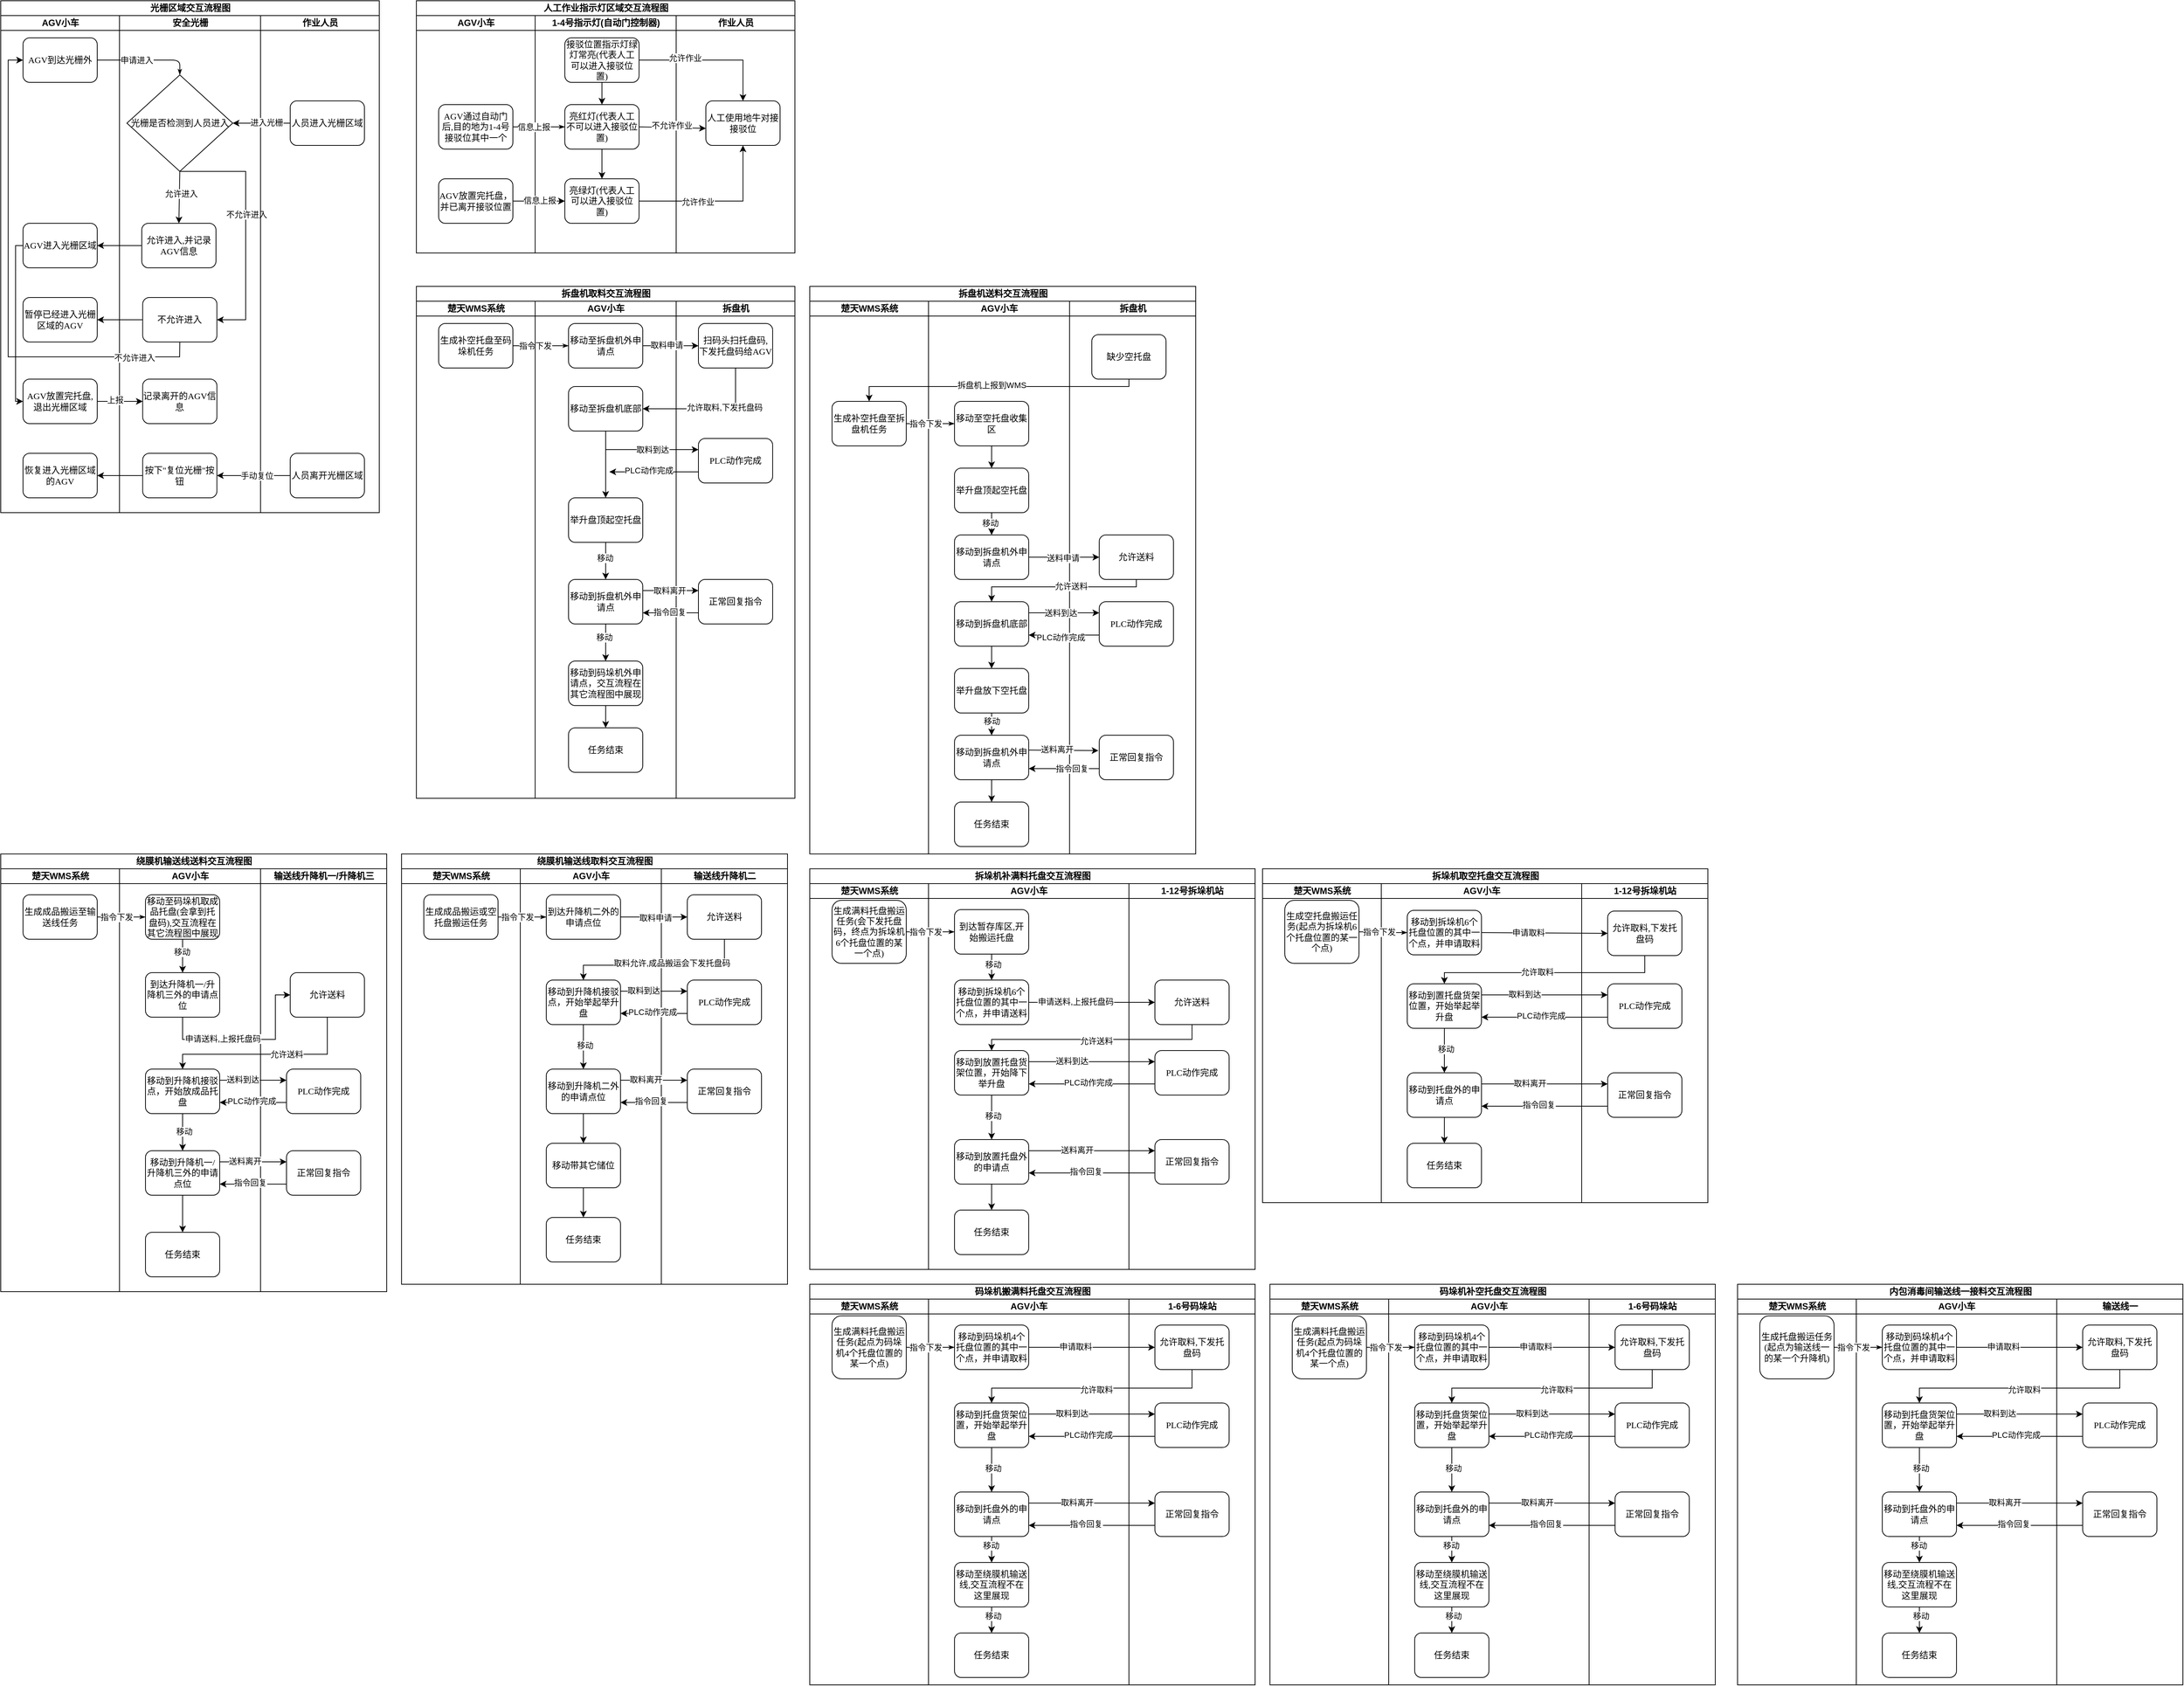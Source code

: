 <mxfile version="24.4.0" type="github">
  <diagram name="Page-1" id="74e2e168-ea6b-b213-b513-2b3c1d86103e">
    <mxGraphModel dx="1290" dy="541" grid="1" gridSize="10" guides="1" tooltips="1" connect="1" arrows="1" fold="1" page="1" pageScale="1" pageWidth="1100" pageHeight="850" background="none" math="0" shadow="0">
      <root>
        <mxCell id="0" />
        <mxCell id="1" parent="0" />
        <mxCell id="77e6c97f196da883-1" value="&lt;font style=&quot;font-size: 12px;&quot;&gt;光栅区域交互流程图&lt;/font&gt;" style="swimlane;html=1;childLayout=stackLayout;startSize=20;rounded=0;shadow=0;labelBackgroundColor=none;strokeWidth=1;fontFamily=Verdana;fontSize=8;align=center;" parent="1" vertex="1">
          <mxGeometry x="70" y="40" width="510" height="690" as="geometry" />
        </mxCell>
        <mxCell id="77e6c97f196da883-2" value="AGV小车" style="swimlane;html=1;startSize=20;" parent="77e6c97f196da883-1" vertex="1">
          <mxGeometry y="20" width="160" height="670" as="geometry" />
        </mxCell>
        <mxCell id="77e6c97f196da883-8" value="&lt;font style=&quot;font-size: 12px;&quot;&gt;AGV到达光栅外&lt;/font&gt;" style="rounded=1;whiteSpace=wrap;html=1;shadow=0;labelBackgroundColor=none;strokeWidth=1;fontFamily=Verdana;fontSize=8;align=center;" parent="77e6c97f196da883-2" vertex="1">
          <mxGeometry x="30" y="30" width="100" height="60" as="geometry" />
        </mxCell>
        <mxCell id="K3s2tJgjkljsCshVZRKE-3" value="&lt;font style=&quot;font-size: 12px;&quot;&gt;AGV进入光栅区域&lt;/font&gt;" style="rounded=1;whiteSpace=wrap;html=1;shadow=0;labelBackgroundColor=none;strokeWidth=1;fontFamily=Verdana;fontSize=8;align=center;" parent="77e6c97f196da883-2" vertex="1">
          <mxGeometry x="30" y="280" width="100" height="60" as="geometry" />
        </mxCell>
        <mxCell id="K3s2tJgjkljsCshVZRKE-15" value="&lt;span style=&quot;font-size: 12px;&quot;&gt;暂停已经进入光栅区域的AGV&lt;/span&gt;" style="rounded=1;whiteSpace=wrap;html=1;shadow=0;labelBackgroundColor=none;strokeWidth=1;fontFamily=Verdana;fontSize=8;align=center;" parent="77e6c97f196da883-2" vertex="1">
          <mxGeometry x="30" y="380" width="100" height="60" as="geometry" />
        </mxCell>
        <mxCell id="K3s2tJgjkljsCshVZRKE-19" value="&lt;font style=&quot;font-size: 12px;&quot;&gt;AGV放置完托盘,退出光栅区域&lt;/font&gt;" style="rounded=1;whiteSpace=wrap;html=1;shadow=0;labelBackgroundColor=none;strokeWidth=1;fontFamily=Verdana;fontSize=8;align=center;" parent="77e6c97f196da883-2" vertex="1">
          <mxGeometry x="30" y="490" width="100" height="60" as="geometry" />
        </mxCell>
        <mxCell id="K3s2tJgjkljsCshVZRKE-20" value="" style="endArrow=classic;html=1;rounded=0;exitX=0;exitY=0.5;exitDx=0;exitDy=0;entryX=0;entryY=0.5;entryDx=0;entryDy=0;" parent="77e6c97f196da883-2" source="K3s2tJgjkljsCshVZRKE-3" target="K3s2tJgjkljsCshVZRKE-19" edge="1">
          <mxGeometry width="50" height="50" relative="1" as="geometry">
            <mxPoint x="270" y="540" as="sourcePoint" />
            <mxPoint x="320" y="490" as="targetPoint" />
            <Array as="points">
              <mxPoint x="20" y="310" />
              <mxPoint x="20" y="360" />
              <mxPoint x="20" y="470" />
              <mxPoint x="20" y="520" />
            </Array>
          </mxGeometry>
        </mxCell>
        <mxCell id="K3s2tJgjkljsCshVZRKE-28" value="&lt;span style=&quot;font-size: 12px;&quot;&gt;恢复进入光栅区域的AGV&lt;/span&gt;" style="rounded=1;whiteSpace=wrap;html=1;shadow=0;labelBackgroundColor=none;strokeWidth=1;fontFamily=Verdana;fontSize=8;align=center;" parent="77e6c97f196da883-2" vertex="1">
          <mxGeometry x="30" y="590" width="100" height="60" as="geometry" />
        </mxCell>
        <mxCell id="77e6c97f196da883-26" style="edgeStyle=orthogonalEdgeStyle;rounded=1;html=1;labelBackgroundColor=none;startArrow=none;startFill=0;startSize=5;endArrow=classicThin;endFill=1;endSize=5;jettySize=auto;orthogonalLoop=1;strokeWidth=1;fontFamily=Verdana;fontSize=8;entryX=0.5;entryY=0;entryDx=0;entryDy=0;" parent="77e6c97f196da883-1" source="77e6c97f196da883-8" target="K3s2tJgjkljsCshVZRKE-2" edge="1">
          <mxGeometry relative="1" as="geometry">
            <mxPoint x="200" y="100" as="targetPoint" />
          </mxGeometry>
        </mxCell>
        <mxCell id="K3s2tJgjkljsCshVZRKE-1" value="申请进入" style="edgeLabel;html=1;align=center;verticalAlign=middle;resizable=0;points=[];" parent="77e6c97f196da883-26" vertex="1" connectable="0">
          <mxGeometry x="-0.2" relative="1" as="geometry">
            <mxPoint as="offset" />
          </mxGeometry>
        </mxCell>
        <mxCell id="77e6c97f196da883-3" value="安全光栅" style="swimlane;html=1;startSize=20;" parent="77e6c97f196da883-1" vertex="1">
          <mxGeometry x="160" y="20" width="190" height="670" as="geometry" />
        </mxCell>
        <mxCell id="K3s2tJgjkljsCshVZRKE-2" value="&lt;font style=&quot;font-size: 12px;&quot;&gt;光栅是否检测到人员进入&lt;/font&gt;" style="rhombus;whiteSpace=wrap;html=1;rounded=0;shadow=0;labelBackgroundColor=none;strokeWidth=1;fontFamily=Verdana;fontSize=8;align=center;" parent="77e6c97f196da883-3" vertex="1">
          <mxGeometry x="10" y="80" width="142.5" height="130" as="geometry" />
        </mxCell>
        <mxCell id="K3s2tJgjkljsCshVZRKE-5" value="&lt;font style=&quot;font-size: 12px;&quot;&gt;允许进入,并记录AGV信息&lt;/font&gt;" style="rounded=1;whiteSpace=wrap;html=1;shadow=0;labelBackgroundColor=none;strokeWidth=1;fontFamily=Verdana;fontSize=8;align=center;" parent="77e6c97f196da883-3" vertex="1">
          <mxGeometry x="30" y="280" width="100" height="60" as="geometry" />
        </mxCell>
        <mxCell id="K3s2tJgjkljsCshVZRKE-6" value="" style="endArrow=classic;html=1;rounded=0;exitX=0.5;exitY=1;exitDx=0;exitDy=0;entryX=0.5;entryY=0;entryDx=0;entryDy=0;" parent="77e6c97f196da883-3" source="K3s2tJgjkljsCshVZRKE-2" target="K3s2tJgjkljsCshVZRKE-5" edge="1">
          <mxGeometry width="50" height="50" relative="1" as="geometry">
            <mxPoint x="200" y="220" as="sourcePoint" />
            <mxPoint x="250" y="170" as="targetPoint" />
          </mxGeometry>
        </mxCell>
        <mxCell id="K3s2tJgjkljsCshVZRKE-8" value="允许进入" style="edgeLabel;html=1;align=center;verticalAlign=middle;resizable=0;points=[];" parent="K3s2tJgjkljsCshVZRKE-6" vertex="1" connectable="0">
          <mxGeometry x="-0.144" y="2" relative="1" as="geometry">
            <mxPoint as="offset" />
          </mxGeometry>
        </mxCell>
        <mxCell id="K3s2tJgjkljsCshVZRKE-10" value="&lt;font style=&quot;font-size: 12px;&quot;&gt;不允许进入&lt;/font&gt;" style="rounded=1;whiteSpace=wrap;html=1;shadow=0;labelBackgroundColor=none;strokeWidth=1;fontFamily=Verdana;fontSize=8;align=center;" parent="77e6c97f196da883-3" vertex="1">
          <mxGeometry x="31.25" y="380" width="100" height="60" as="geometry" />
        </mxCell>
        <mxCell id="K3s2tJgjkljsCshVZRKE-11" value="" style="endArrow=classic;html=1;rounded=0;exitX=0.5;exitY=1;exitDx=0;exitDy=0;entryX=1;entryY=0.5;entryDx=0;entryDy=0;" parent="77e6c97f196da883-3" source="K3s2tJgjkljsCshVZRKE-2" target="K3s2tJgjkljsCshVZRKE-10" edge="1">
          <mxGeometry width="50" height="50" relative="1" as="geometry">
            <mxPoint x="320" y="190" as="sourcePoint" />
            <mxPoint x="370" y="140" as="targetPoint" />
            <Array as="points">
              <mxPoint x="170" y="210" />
              <mxPoint x="170" y="410" />
              <mxPoint x="153" y="410" />
            </Array>
          </mxGeometry>
        </mxCell>
        <mxCell id="K3s2tJgjkljsCshVZRKE-12" value="不允许进入" style="edgeLabel;html=1;align=center;verticalAlign=middle;resizable=0;points=[];" parent="K3s2tJgjkljsCshVZRKE-11" vertex="1" connectable="0">
          <mxGeometry x="-0.107" y="1" relative="1" as="geometry">
            <mxPoint as="offset" />
          </mxGeometry>
        </mxCell>
        <mxCell id="77e6c97f196da883-14" value="&lt;font style=&quot;font-size: 12px;&quot;&gt;记录离开的AGV信息&lt;/font&gt;" style="rounded=1;whiteSpace=wrap;html=1;shadow=0;labelBackgroundColor=none;strokeWidth=1;fontFamily=Verdana;fontSize=8;align=center;" parent="77e6c97f196da883-3" vertex="1">
          <mxGeometry x="31.25" y="490" width="100" height="60" as="geometry" />
        </mxCell>
        <mxCell id="K3s2tJgjkljsCshVZRKE-25" value="&lt;font style=&quot;font-size: 12px;&quot;&gt;按下&quot;复位光栅&quot;按钮&lt;/font&gt;" style="rounded=1;whiteSpace=wrap;html=1;shadow=0;labelBackgroundColor=none;strokeWidth=1;fontFamily=Verdana;fontSize=8;align=center;" parent="77e6c97f196da883-3" vertex="1">
          <mxGeometry x="31.25" y="590" width="100" height="60" as="geometry" />
        </mxCell>
        <mxCell id="77e6c97f196da883-4" value="作业人员" style="swimlane;html=1;startSize=20;" parent="77e6c97f196da883-1" vertex="1">
          <mxGeometry x="350" y="20" width="160" height="670" as="geometry" />
        </mxCell>
        <mxCell id="77e6c97f196da883-12" value="&lt;font style=&quot;font-size: 12px;&quot;&gt;人员进入光栅区域&lt;/font&gt;" style="rounded=1;whiteSpace=wrap;html=1;shadow=0;labelBackgroundColor=none;strokeWidth=1;fontFamily=Verdana;fontSize=8;align=center;" parent="77e6c97f196da883-4" vertex="1">
          <mxGeometry x="40" y="115" width="100" height="60" as="geometry" />
        </mxCell>
        <mxCell id="K3s2tJgjkljsCshVZRKE-24" value="&lt;font style=&quot;font-size: 12px;&quot;&gt;人员离开光栅区域&lt;/font&gt;" style="rounded=1;whiteSpace=wrap;html=1;shadow=0;labelBackgroundColor=none;strokeWidth=1;fontFamily=Verdana;fontSize=8;align=center;" parent="77e6c97f196da883-4" vertex="1">
          <mxGeometry x="40" y="590" width="100" height="60" as="geometry" />
        </mxCell>
        <mxCell id="K3s2tJgjkljsCshVZRKE-7" value="" style="endArrow=classic;html=1;rounded=0;exitX=0;exitY=0.5;exitDx=0;exitDy=0;" parent="77e6c97f196da883-1" source="K3s2tJgjkljsCshVZRKE-5" target="K3s2tJgjkljsCshVZRKE-3" edge="1">
          <mxGeometry width="50" height="50" relative="1" as="geometry">
            <mxPoint x="240" y="440" as="sourcePoint" />
            <mxPoint x="290" y="390" as="targetPoint" />
          </mxGeometry>
        </mxCell>
        <mxCell id="K3s2tJgjkljsCshVZRKE-13" value="" style="endArrow=classic;html=1;rounded=0;exitX=0;exitY=0.5;exitDx=0;exitDy=0;entryX=1;entryY=0.5;entryDx=0;entryDy=0;" parent="77e6c97f196da883-1" source="77e6c97f196da883-12" target="K3s2tJgjkljsCshVZRKE-2" edge="1">
          <mxGeometry width="50" height="50" relative="1" as="geometry">
            <mxPoint x="440" y="260" as="sourcePoint" />
            <mxPoint x="360" y="170" as="targetPoint" />
          </mxGeometry>
        </mxCell>
        <mxCell id="K3s2tJgjkljsCshVZRKE-14" value="进入光栅" style="edgeLabel;html=1;align=center;verticalAlign=middle;resizable=0;points=[];" parent="K3s2tJgjkljsCshVZRKE-13" vertex="1" connectable="0">
          <mxGeometry x="-0.174" y="-1" relative="1" as="geometry">
            <mxPoint as="offset" />
          </mxGeometry>
        </mxCell>
        <mxCell id="K3s2tJgjkljsCshVZRKE-16" value="" style="endArrow=classic;html=1;rounded=0;exitX=0;exitY=0.5;exitDx=0;exitDy=0;entryX=1;entryY=0.5;entryDx=0;entryDy=0;" parent="77e6c97f196da883-1" source="K3s2tJgjkljsCshVZRKE-10" target="K3s2tJgjkljsCshVZRKE-15" edge="1">
          <mxGeometry width="50" height="50" relative="1" as="geometry">
            <mxPoint x="250" y="520" as="sourcePoint" />
            <mxPoint x="300" y="470" as="targetPoint" />
          </mxGeometry>
        </mxCell>
        <mxCell id="K3s2tJgjkljsCshVZRKE-17" value="" style="endArrow=classic;html=1;rounded=0;exitX=0.5;exitY=1;exitDx=0;exitDy=0;entryX=0;entryY=0.5;entryDx=0;entryDy=0;" parent="77e6c97f196da883-1" source="K3s2tJgjkljsCshVZRKE-10" target="77e6c97f196da883-8" edge="1">
          <mxGeometry width="50" height="50" relative="1" as="geometry">
            <mxPoint x="260" y="510" as="sourcePoint" />
            <mxPoint x="310" y="460" as="targetPoint" />
            <Array as="points">
              <mxPoint x="241" y="480" />
              <mxPoint x="10" y="480" />
              <mxPoint x="10" y="80" />
            </Array>
          </mxGeometry>
        </mxCell>
        <mxCell id="K3s2tJgjkljsCshVZRKE-18" value="不允许进入" style="edgeLabel;html=1;align=center;verticalAlign=middle;resizable=0;points=[];" parent="K3s2tJgjkljsCshVZRKE-17" vertex="1" connectable="0">
          <mxGeometry x="-0.759" y="1" relative="1" as="geometry">
            <mxPoint as="offset" />
          </mxGeometry>
        </mxCell>
        <mxCell id="K3s2tJgjkljsCshVZRKE-22" value="" style="endArrow=classic;html=1;rounded=0;exitX=1;exitY=0.5;exitDx=0;exitDy=0;entryX=0;entryY=0.5;entryDx=0;entryDy=0;" parent="77e6c97f196da883-1" source="K3s2tJgjkljsCshVZRKE-19" target="77e6c97f196da883-14" edge="1">
          <mxGeometry width="50" height="50" relative="1" as="geometry">
            <mxPoint x="210" y="630" as="sourcePoint" />
            <mxPoint x="260" y="580" as="targetPoint" />
          </mxGeometry>
        </mxCell>
        <mxCell id="K3s2tJgjkljsCshVZRKE-23" value="上报" style="edgeLabel;html=1;align=center;verticalAlign=middle;resizable=0;points=[];" parent="K3s2tJgjkljsCshVZRKE-22" vertex="1" connectable="0">
          <mxGeometry x="-0.213" y="2" relative="1" as="geometry">
            <mxPoint as="offset" />
          </mxGeometry>
        </mxCell>
        <mxCell id="K3s2tJgjkljsCshVZRKE-26" value="" style="endArrow=classic;html=1;rounded=0;exitX=0;exitY=0.5;exitDx=0;exitDy=0;entryX=1;entryY=0.5;entryDx=0;entryDy=0;" parent="77e6c97f196da883-1" source="K3s2tJgjkljsCshVZRKE-24" target="K3s2tJgjkljsCshVZRKE-25" edge="1">
          <mxGeometry width="50" height="50" relative="1" as="geometry">
            <mxPoint x="390" y="740" as="sourcePoint" />
            <mxPoint x="440" y="690" as="targetPoint" />
          </mxGeometry>
        </mxCell>
        <mxCell id="K3s2tJgjkljsCshVZRKE-27" value="手动复位" style="edgeLabel;html=1;align=center;verticalAlign=middle;resizable=0;points=[];" parent="K3s2tJgjkljsCshVZRKE-26" vertex="1" connectable="0">
          <mxGeometry x="-0.091" relative="1" as="geometry">
            <mxPoint as="offset" />
          </mxGeometry>
        </mxCell>
        <mxCell id="K3s2tJgjkljsCshVZRKE-29" value="" style="endArrow=classic;html=1;rounded=0;exitX=0;exitY=0.5;exitDx=0;exitDy=0;entryX=1;entryY=0.5;entryDx=0;entryDy=0;" parent="77e6c97f196da883-1" source="K3s2tJgjkljsCshVZRKE-25" target="K3s2tJgjkljsCshVZRKE-28" edge="1">
          <mxGeometry width="50" height="50" relative="1" as="geometry">
            <mxPoint x="220" y="720" as="sourcePoint" />
            <mxPoint x="270" y="670" as="targetPoint" />
          </mxGeometry>
        </mxCell>
        <mxCell id="K3s2tJgjkljsCshVZRKE-31" value="&lt;font style=&quot;font-size: 12px;&quot;&gt;人工作业指示灯区域交互流程图&lt;/font&gt;" style="swimlane;html=1;childLayout=stackLayout;startSize=20;rounded=0;shadow=0;labelBackgroundColor=none;strokeWidth=1;fontFamily=Verdana;fontSize=8;align=center;" parent="1" vertex="1">
          <mxGeometry x="630" y="40" width="510" height="340" as="geometry" />
        </mxCell>
        <mxCell id="K3s2tJgjkljsCshVZRKE-32" value="AGV小车" style="swimlane;html=1;startSize=20;" parent="K3s2tJgjkljsCshVZRKE-31" vertex="1">
          <mxGeometry y="20" width="160" height="320" as="geometry" />
        </mxCell>
        <mxCell id="K3s2tJgjkljsCshVZRKE-34" value="&lt;font style=&quot;font-size: 12px;&quot;&gt;AGV放置完托盘，并已离开接驳位置&lt;/font&gt;" style="rounded=1;whiteSpace=wrap;html=1;shadow=0;labelBackgroundColor=none;strokeWidth=1;fontFamily=Verdana;fontSize=8;align=center;" parent="K3s2tJgjkljsCshVZRKE-32" vertex="1">
          <mxGeometry x="30" y="220" width="100" height="60" as="geometry" />
        </mxCell>
        <mxCell id="K3s2tJgjkljsCshVZRKE-41" value="1-4号指示灯(自动门控制器)" style="swimlane;html=1;startSize=20;" parent="K3s2tJgjkljsCshVZRKE-31" vertex="1">
          <mxGeometry x="160" y="20" width="190" height="320" as="geometry" />
        </mxCell>
        <mxCell id="K3s2tJgjkljsCshVZRKE-65" value="&lt;span style=&quot;font-size: 12px;&quot;&gt;亮红灯(代表人工不可以进入接驳位置)&lt;/span&gt;" style="rounded=1;whiteSpace=wrap;html=1;shadow=0;labelBackgroundColor=none;strokeWidth=1;fontFamily=Verdana;fontSize=8;align=center;" parent="K3s2tJgjkljsCshVZRKE-41" vertex="1">
          <mxGeometry x="40" y="120" width="100" height="60" as="geometry" />
        </mxCell>
        <mxCell id="K3s2tJgjkljsCshVZRKE-33" value="&lt;font style=&quot;font-size: 12px;&quot;&gt;AGV通过自动门后,目的地为1-4号接驳位其中一个&lt;/font&gt;" style="rounded=1;whiteSpace=wrap;html=1;shadow=0;labelBackgroundColor=none;strokeWidth=1;fontFamily=Verdana;fontSize=8;align=center;" parent="K3s2tJgjkljsCshVZRKE-41" vertex="1">
          <mxGeometry x="-130" y="120" width="100" height="60" as="geometry" />
        </mxCell>
        <mxCell id="K3s2tJgjkljsCshVZRKE-39" style="edgeStyle=orthogonalEdgeStyle;rounded=1;html=1;labelBackgroundColor=none;startArrow=none;startFill=0;startSize=5;endArrow=classicThin;endFill=1;endSize=5;jettySize=auto;orthogonalLoop=1;strokeWidth=1;fontFamily=Verdana;fontSize=8;entryX=0;entryY=0.5;entryDx=0;entryDy=0;" parent="K3s2tJgjkljsCshVZRKE-41" source="K3s2tJgjkljsCshVZRKE-33" target="K3s2tJgjkljsCshVZRKE-65" edge="1">
          <mxGeometry relative="1" as="geometry">
            <mxPoint x="30" y="60" as="targetPoint" />
          </mxGeometry>
        </mxCell>
        <mxCell id="K3s2tJgjkljsCshVZRKE-40" value="信息上报" style="edgeLabel;html=1;align=center;verticalAlign=middle;resizable=0;points=[];" parent="K3s2tJgjkljsCshVZRKE-39" vertex="1" connectable="0">
          <mxGeometry x="-0.2" relative="1" as="geometry">
            <mxPoint as="offset" />
          </mxGeometry>
        </mxCell>
        <mxCell id="K3s2tJgjkljsCshVZRKE-66" value="&lt;font style=&quot;font-size: 12px;&quot;&gt;接驳位置指示灯绿灯常亮(代表人工可以进入接驳位置)&lt;/font&gt;" style="rounded=1;whiteSpace=wrap;html=1;shadow=0;labelBackgroundColor=none;strokeWidth=1;fontFamily=Verdana;fontSize=8;align=center;" parent="K3s2tJgjkljsCshVZRKE-41" vertex="1">
          <mxGeometry x="40" y="30" width="100" height="60" as="geometry" />
        </mxCell>
        <mxCell id="K3s2tJgjkljsCshVZRKE-67" value="" style="endArrow=classic;html=1;rounded=0;exitX=0.5;exitY=1;exitDx=0;exitDy=0;entryX=0.5;entryY=0;entryDx=0;entryDy=0;" parent="K3s2tJgjkljsCshVZRKE-41" source="K3s2tJgjkljsCshVZRKE-66" target="K3s2tJgjkljsCshVZRKE-65" edge="1">
          <mxGeometry width="50" height="50" relative="1" as="geometry">
            <mxPoint x="450" y="150" as="sourcePoint" />
            <mxPoint x="500" y="100" as="targetPoint" />
          </mxGeometry>
        </mxCell>
        <mxCell id="K3s2tJgjkljsCshVZRKE-68" value="&lt;span style=&quot;font-size: 12px;&quot;&gt;亮绿灯(代表人工可以进入接驳位置)&lt;/span&gt;" style="rounded=1;whiteSpace=wrap;html=1;shadow=0;labelBackgroundColor=none;strokeWidth=1;fontFamily=Verdana;fontSize=8;align=center;" parent="K3s2tJgjkljsCshVZRKE-41" vertex="1">
          <mxGeometry x="40" y="220" width="100" height="60" as="geometry" />
        </mxCell>
        <mxCell id="K3s2tJgjkljsCshVZRKE-71" value="" style="endArrow=classic;html=1;rounded=0;exitX=0.5;exitY=1;exitDx=0;exitDy=0;" parent="K3s2tJgjkljsCshVZRKE-41" source="K3s2tJgjkljsCshVZRKE-65" target="K3s2tJgjkljsCshVZRKE-68" edge="1">
          <mxGeometry width="50" height="50" relative="1" as="geometry">
            <mxPoint x="260" y="260" as="sourcePoint" />
            <mxPoint x="310" y="210" as="targetPoint" />
          </mxGeometry>
        </mxCell>
        <mxCell id="K3s2tJgjkljsCshVZRKE-51" value="作业人员" style="swimlane;html=1;startSize=20;" parent="K3s2tJgjkljsCshVZRKE-31" vertex="1">
          <mxGeometry x="350" y="20" width="160" height="320" as="geometry" />
        </mxCell>
        <mxCell id="K3s2tJgjkljsCshVZRKE-52" value="&lt;font style=&quot;font-size: 12px;&quot;&gt;人工使用地牛对接接驳位&lt;/font&gt;" style="rounded=1;whiteSpace=wrap;html=1;shadow=0;labelBackgroundColor=none;strokeWidth=1;fontFamily=Verdana;fontSize=8;align=center;" parent="K3s2tJgjkljsCshVZRKE-51" vertex="1">
          <mxGeometry x="40" y="115" width="100" height="60" as="geometry" />
        </mxCell>
        <mxCell id="K3s2tJgjkljsCshVZRKE-69" value="" style="endArrow=classic;html=1;rounded=0;exitX=1;exitY=0.5;exitDx=0;exitDy=0;entryX=0;entryY=0.5;entryDx=0;entryDy=0;" parent="K3s2tJgjkljsCshVZRKE-31" source="K3s2tJgjkljsCshVZRKE-34" target="K3s2tJgjkljsCshVZRKE-68" edge="1">
          <mxGeometry width="50" height="50" relative="1" as="geometry">
            <mxPoint x="260" y="370" as="sourcePoint" />
            <mxPoint x="310" y="320" as="targetPoint" />
          </mxGeometry>
        </mxCell>
        <mxCell id="K3s2tJgjkljsCshVZRKE-70" value="信息上报" style="edgeLabel;html=1;align=center;verticalAlign=middle;resizable=0;points=[];" parent="K3s2tJgjkljsCshVZRKE-69" vertex="1" connectable="0">
          <mxGeometry x="0.029" y="1" relative="1" as="geometry">
            <mxPoint as="offset" />
          </mxGeometry>
        </mxCell>
        <mxCell id="K3s2tJgjkljsCshVZRKE-72" value="" style="endArrow=classic;html=1;rounded=0;exitX=1;exitY=0.5;exitDx=0;exitDy=0;entryX=0.5;entryY=1;entryDx=0;entryDy=0;" parent="K3s2tJgjkljsCshVZRKE-31" source="K3s2tJgjkljsCshVZRKE-68" target="K3s2tJgjkljsCshVZRKE-52" edge="1">
          <mxGeometry width="50" height="50" relative="1" as="geometry">
            <mxPoint x="430" y="280" as="sourcePoint" />
            <mxPoint x="480" y="230" as="targetPoint" />
            <Array as="points">
              <mxPoint x="440" y="270" />
            </Array>
          </mxGeometry>
        </mxCell>
        <mxCell id="K3s2tJgjkljsCshVZRKE-75" value="允许作业" style="edgeLabel;html=1;align=center;verticalAlign=middle;resizable=0;points=[];" parent="K3s2tJgjkljsCshVZRKE-72" vertex="1" connectable="0">
          <mxGeometry x="-0.265" y="-1" relative="1" as="geometry">
            <mxPoint as="offset" />
          </mxGeometry>
        </mxCell>
        <mxCell id="K3s2tJgjkljsCshVZRKE-73" value="" style="endArrow=classic;html=1;rounded=0;exitX=1;exitY=0.5;exitDx=0;exitDy=0;entryX=0;entryY=0.617;entryDx=0;entryDy=0;entryPerimeter=0;" parent="K3s2tJgjkljsCshVZRKE-31" source="K3s2tJgjkljsCshVZRKE-65" target="K3s2tJgjkljsCshVZRKE-52" edge="1">
          <mxGeometry width="50" height="50" relative="1" as="geometry">
            <mxPoint x="580" y="180" as="sourcePoint" />
            <mxPoint x="630" y="130" as="targetPoint" />
          </mxGeometry>
        </mxCell>
        <mxCell id="K3s2tJgjkljsCshVZRKE-76" value="不允许作业" style="edgeLabel;html=1;align=center;verticalAlign=middle;resizable=0;points=[];" parent="K3s2tJgjkljsCshVZRKE-73" vertex="1" connectable="0">
          <mxGeometry x="-0.024" y="3" relative="1" as="geometry">
            <mxPoint as="offset" />
          </mxGeometry>
        </mxCell>
        <mxCell id="K3s2tJgjkljsCshVZRKE-74" value="" style="endArrow=classic;html=1;rounded=0;exitX=1;exitY=0.5;exitDx=0;exitDy=0;entryX=0.5;entryY=0;entryDx=0;entryDy=0;" parent="K3s2tJgjkljsCshVZRKE-31" source="K3s2tJgjkljsCshVZRKE-66" target="K3s2tJgjkljsCshVZRKE-52" edge="1">
          <mxGeometry width="50" height="50" relative="1" as="geometry">
            <mxPoint x="430" y="110" as="sourcePoint" />
            <mxPoint x="480" y="60" as="targetPoint" />
            <Array as="points">
              <mxPoint x="440" y="80" />
            </Array>
          </mxGeometry>
        </mxCell>
        <mxCell id="K3s2tJgjkljsCshVZRKE-77" value="允许作业" style="edgeLabel;html=1;align=center;verticalAlign=middle;resizable=0;points=[];" parent="K3s2tJgjkljsCshVZRKE-74" vertex="1" connectable="0">
          <mxGeometry x="-0.364" y="3" relative="1" as="geometry">
            <mxPoint as="offset" />
          </mxGeometry>
        </mxCell>
        <mxCell id="K3s2tJgjkljsCshVZRKE-78" value="&lt;font style=&quot;font-size: 12px;&quot;&gt;拆盘机取料交互流程图&lt;/font&gt;" style="swimlane;html=1;childLayout=stackLayout;startSize=20;rounded=0;shadow=0;labelBackgroundColor=none;strokeWidth=1;fontFamily=Verdana;fontSize=8;align=center;" parent="1" vertex="1">
          <mxGeometry x="630" y="425" width="510" height="690" as="geometry" />
        </mxCell>
        <mxCell id="K3s2tJgjkljsCshVZRKE-79" value="楚天WMS系统" style="swimlane;html=1;startSize=20;" parent="K3s2tJgjkljsCshVZRKE-78" vertex="1">
          <mxGeometry y="20" width="160" height="670" as="geometry" />
        </mxCell>
        <mxCell id="K3s2tJgjkljsCshVZRKE-80" value="&lt;font style=&quot;font-size: 12px;&quot;&gt;生成补空托盘至码垛机任务&lt;/font&gt;" style="rounded=1;whiteSpace=wrap;html=1;shadow=0;labelBackgroundColor=none;strokeWidth=1;fontFamily=Verdana;fontSize=8;align=center;" parent="K3s2tJgjkljsCshVZRKE-79" vertex="1">
          <mxGeometry x="30" y="30" width="100" height="60" as="geometry" />
        </mxCell>
        <mxCell id="K3s2tJgjkljsCshVZRKE-86" style="edgeStyle=orthogonalEdgeStyle;rounded=1;html=1;labelBackgroundColor=none;startArrow=none;startFill=0;startSize=5;endArrow=classicThin;endFill=1;endSize=5;jettySize=auto;orthogonalLoop=1;strokeWidth=1;fontFamily=Verdana;fontSize=8;entryX=0;entryY=0.5;entryDx=0;entryDy=0;" parent="K3s2tJgjkljsCshVZRKE-78" source="K3s2tJgjkljsCshVZRKE-80" target="K3s2tJgjkljsCshVZRKE-115" edge="1">
          <mxGeometry relative="1" as="geometry">
            <mxPoint x="210" y="80" as="targetPoint" />
          </mxGeometry>
        </mxCell>
        <mxCell id="K3s2tJgjkljsCshVZRKE-87" value="指令下发" style="edgeLabel;html=1;align=center;verticalAlign=middle;resizable=0;points=[];" parent="K3s2tJgjkljsCshVZRKE-86" vertex="1" connectable="0">
          <mxGeometry x="-0.2" relative="1" as="geometry">
            <mxPoint as="offset" />
          </mxGeometry>
        </mxCell>
        <mxCell id="K3s2tJgjkljsCshVZRKE-88" value="AGV小车" style="swimlane;html=1;startSize=20;" parent="K3s2tJgjkljsCshVZRKE-78" vertex="1">
          <mxGeometry x="160" y="20" width="190" height="670" as="geometry" />
        </mxCell>
        <mxCell id="K3s2tJgjkljsCshVZRKE-115" value="&lt;font style=&quot;font-size: 12px;&quot;&gt;移动至拆盘机外申请点&lt;/font&gt;" style="rounded=1;whiteSpace=wrap;html=1;shadow=0;labelBackgroundColor=none;strokeWidth=1;fontFamily=Verdana;fontSize=8;align=center;" parent="K3s2tJgjkljsCshVZRKE-88" vertex="1">
          <mxGeometry x="45" y="30" width="100" height="60" as="geometry" />
        </mxCell>
        <mxCell id="K3s2tJgjkljsCshVZRKE-120" value="&lt;font style=&quot;font-size: 12px;&quot;&gt;移动至拆盘机底部&lt;/font&gt;" style="rounded=1;whiteSpace=wrap;html=1;shadow=0;labelBackgroundColor=none;strokeWidth=1;fontFamily=Verdana;fontSize=8;align=center;" parent="K3s2tJgjkljsCshVZRKE-88" vertex="1">
          <mxGeometry x="45" y="115" width="100" height="60" as="geometry" />
        </mxCell>
        <mxCell id="K3s2tJgjkljsCshVZRKE-123" value="&lt;span style=&quot;font-size: 12px;&quot;&gt;举升盘顶起空托盘&lt;/span&gt;" style="rounded=1;whiteSpace=wrap;html=1;shadow=0;labelBackgroundColor=none;strokeWidth=1;fontFamily=Verdana;fontSize=8;align=center;" parent="K3s2tJgjkljsCshVZRKE-88" vertex="1">
          <mxGeometry x="45" y="265" width="100" height="60" as="geometry" />
        </mxCell>
        <mxCell id="K3s2tJgjkljsCshVZRKE-126" value="" style="endArrow=classic;html=1;rounded=0;exitX=0.5;exitY=1;exitDx=0;exitDy=0;entryX=0.5;entryY=0;entryDx=0;entryDy=0;" parent="K3s2tJgjkljsCshVZRKE-88" source="K3s2tJgjkljsCshVZRKE-120" target="K3s2tJgjkljsCshVZRKE-123" edge="1">
          <mxGeometry width="50" height="50" relative="1" as="geometry">
            <mxPoint x="170" y="235" as="sourcePoint" />
            <mxPoint x="220" y="185" as="targetPoint" />
          </mxGeometry>
        </mxCell>
        <mxCell id="K3s2tJgjkljsCshVZRKE-130" value="&lt;span style=&quot;font-size: 12px;&quot;&gt;移动到拆盘机外申请点&lt;/span&gt;" style="rounded=1;whiteSpace=wrap;html=1;shadow=0;labelBackgroundColor=none;strokeWidth=1;fontFamily=Verdana;fontSize=8;align=center;" parent="K3s2tJgjkljsCshVZRKE-88" vertex="1">
          <mxGeometry x="45" y="375" width="100" height="60" as="geometry" />
        </mxCell>
        <mxCell id="K3s2tJgjkljsCshVZRKE-131" value="" style="endArrow=classic;html=1;rounded=0;exitX=0.5;exitY=1;exitDx=0;exitDy=0;" parent="K3s2tJgjkljsCshVZRKE-88" source="K3s2tJgjkljsCshVZRKE-123" target="K3s2tJgjkljsCshVZRKE-130" edge="1">
          <mxGeometry width="50" height="50" relative="1" as="geometry">
            <mxPoint x="170" y="365" as="sourcePoint" />
            <mxPoint x="220" y="315" as="targetPoint" />
          </mxGeometry>
        </mxCell>
        <mxCell id="K3s2tJgjkljsCshVZRKE-132" value="移动" style="edgeLabel;html=1;align=center;verticalAlign=middle;resizable=0;points=[];" parent="K3s2tJgjkljsCshVZRKE-131" vertex="1" connectable="0">
          <mxGeometry x="-0.189" y="-1" relative="1" as="geometry">
            <mxPoint as="offset" />
          </mxGeometry>
        </mxCell>
        <mxCell id="K3s2tJgjkljsCshVZRKE-138" value="&lt;span style=&quot;font-size: 12px;&quot;&gt;移动到码垛机外申请点，交互流程在其它流程图中展现&lt;/span&gt;" style="rounded=1;whiteSpace=wrap;html=1;shadow=0;labelBackgroundColor=none;strokeWidth=1;fontFamily=Verdana;fontSize=8;align=center;" parent="K3s2tJgjkljsCshVZRKE-88" vertex="1">
          <mxGeometry x="45" y="485" width="100" height="60" as="geometry" />
        </mxCell>
        <mxCell id="K3s2tJgjkljsCshVZRKE-142" value="" style="endArrow=classic;html=1;rounded=0;exitX=0.5;exitY=1;exitDx=0;exitDy=0;" parent="K3s2tJgjkljsCshVZRKE-88" source="K3s2tJgjkljsCshVZRKE-130" target="K3s2tJgjkljsCshVZRKE-138" edge="1">
          <mxGeometry width="50" height="50" relative="1" as="geometry">
            <mxPoint x="220" y="485" as="sourcePoint" />
            <mxPoint x="270" y="435" as="targetPoint" />
          </mxGeometry>
        </mxCell>
        <mxCell id="K3s2tJgjkljsCshVZRKE-143" value="移动" style="edgeLabel;html=1;align=center;verticalAlign=middle;resizable=0;points=[];" parent="K3s2tJgjkljsCshVZRKE-142" vertex="1" connectable="0">
          <mxGeometry x="-0.285" y="-2" relative="1" as="geometry">
            <mxPoint as="offset" />
          </mxGeometry>
        </mxCell>
        <mxCell id="K3s2tJgjkljsCshVZRKE-144" value="&lt;span style=&quot;font-size: 12px;&quot;&gt;任务结束&lt;/span&gt;" style="rounded=1;whiteSpace=wrap;html=1;shadow=0;labelBackgroundColor=none;strokeWidth=1;fontFamily=Verdana;fontSize=8;align=center;" parent="K3s2tJgjkljsCshVZRKE-88" vertex="1">
          <mxGeometry x="45" y="575" width="100" height="60" as="geometry" />
        </mxCell>
        <mxCell id="K3s2tJgjkljsCshVZRKE-145" value="" style="endArrow=classic;html=1;rounded=0;exitX=0.5;exitY=1;exitDx=0;exitDy=0;" parent="K3s2tJgjkljsCshVZRKE-88" source="K3s2tJgjkljsCshVZRKE-138" target="K3s2tJgjkljsCshVZRKE-144" edge="1">
          <mxGeometry width="50" height="50" relative="1" as="geometry">
            <mxPoint x="220" y="575" as="sourcePoint" />
            <mxPoint x="270" y="525" as="targetPoint" />
          </mxGeometry>
        </mxCell>
        <mxCell id="K3s2tJgjkljsCshVZRKE-98" value="拆盘机" style="swimlane;html=1;startSize=20;" parent="K3s2tJgjkljsCshVZRKE-78" vertex="1">
          <mxGeometry x="350" y="20" width="160" height="670" as="geometry" />
        </mxCell>
        <mxCell id="K3s2tJgjkljsCshVZRKE-117" value="&lt;font style=&quot;font-size: 12px;&quot;&gt;扫码头扫托盘码,下发托盘码给AGV&lt;/font&gt;" style="rounded=1;whiteSpace=wrap;html=1;shadow=0;labelBackgroundColor=none;strokeWidth=1;fontFamily=Verdana;fontSize=8;align=center;" parent="K3s2tJgjkljsCshVZRKE-98" vertex="1">
          <mxGeometry x="30" y="30" width="100" height="60" as="geometry" />
        </mxCell>
        <mxCell id="K3s2tJgjkljsCshVZRKE-125" value="&lt;span style=&quot;font-size: 12px;&quot;&gt;PLC动作完成&lt;/span&gt;" style="rounded=1;whiteSpace=wrap;html=1;shadow=0;labelBackgroundColor=none;strokeWidth=1;fontFamily=Verdana;fontSize=8;align=center;" parent="K3s2tJgjkljsCshVZRKE-98" vertex="1">
          <mxGeometry x="30" y="185" width="100" height="60" as="geometry" />
        </mxCell>
        <mxCell id="K3s2tJgjkljsCshVZRKE-127" value="" style="endArrow=classic;html=1;rounded=0;exitX=0;exitY=0.75;exitDx=0;exitDy=0;" parent="K3s2tJgjkljsCshVZRKE-98" source="K3s2tJgjkljsCshVZRKE-125" edge="1">
          <mxGeometry width="50" height="50" relative="1" as="geometry">
            <mxPoint x="20" y="305" as="sourcePoint" />
            <mxPoint x="-90" y="230" as="targetPoint" />
          </mxGeometry>
        </mxCell>
        <mxCell id="K3s2tJgjkljsCshVZRKE-129" value="PLC动作完成" style="edgeLabel;html=1;align=center;verticalAlign=middle;resizable=0;points=[];" parent="K3s2tJgjkljsCshVZRKE-127" vertex="1" connectable="0">
          <mxGeometry x="0.114" y="-2" relative="1" as="geometry">
            <mxPoint as="offset" />
          </mxGeometry>
        </mxCell>
        <mxCell id="K3s2tJgjkljsCshVZRKE-133" value="&lt;span style=&quot;font-size: 12px;&quot;&gt;正常回复指令&lt;/span&gt;" style="rounded=1;whiteSpace=wrap;html=1;shadow=0;labelBackgroundColor=none;strokeWidth=1;fontFamily=Verdana;fontSize=8;align=center;" parent="K3s2tJgjkljsCshVZRKE-98" vertex="1">
          <mxGeometry x="30" y="375" width="100" height="60" as="geometry" />
        </mxCell>
        <mxCell id="K3s2tJgjkljsCshVZRKE-118" value="" style="endArrow=classic;html=1;rounded=0;exitX=1;exitY=0.5;exitDx=0;exitDy=0;entryX=0;entryY=0.5;entryDx=0;entryDy=0;" parent="K3s2tJgjkljsCshVZRKE-78" source="K3s2tJgjkljsCshVZRKE-115" target="K3s2tJgjkljsCshVZRKE-117" edge="1">
          <mxGeometry width="50" height="50" relative="1" as="geometry">
            <mxPoint x="320" y="215" as="sourcePoint" />
            <mxPoint x="370" y="165" as="targetPoint" />
          </mxGeometry>
        </mxCell>
        <mxCell id="K3s2tJgjkljsCshVZRKE-119" value="取料申请" style="edgeLabel;html=1;align=center;verticalAlign=middle;resizable=0;points=[];" parent="K3s2tJgjkljsCshVZRKE-118" vertex="1" connectable="0">
          <mxGeometry x="-0.147" y="1" relative="1" as="geometry">
            <mxPoint as="offset" />
          </mxGeometry>
        </mxCell>
        <mxCell id="K3s2tJgjkljsCshVZRKE-121" value="" style="endArrow=classic;html=1;rounded=0;exitX=0.5;exitY=1;exitDx=0;exitDy=0;entryX=1;entryY=0.5;entryDx=0;entryDy=0;" parent="K3s2tJgjkljsCshVZRKE-78" source="K3s2tJgjkljsCshVZRKE-117" target="K3s2tJgjkljsCshVZRKE-120" edge="1">
          <mxGeometry width="50" height="50" relative="1" as="geometry">
            <mxPoint x="450" y="195" as="sourcePoint" />
            <mxPoint x="500" y="145" as="targetPoint" />
            <Array as="points">
              <mxPoint x="430" y="165" />
            </Array>
          </mxGeometry>
        </mxCell>
        <mxCell id="K3s2tJgjkljsCshVZRKE-122" value="允许取料,下发托盘码" style="edgeLabel;html=1;align=center;verticalAlign=middle;resizable=0;points=[];" parent="K3s2tJgjkljsCshVZRKE-121" vertex="1" connectable="0">
          <mxGeometry x="-0.222" y="-2" relative="1" as="geometry">
            <mxPoint as="offset" />
          </mxGeometry>
        </mxCell>
        <mxCell id="K3s2tJgjkljsCshVZRKE-124" value="" style="endArrow=classic;html=1;rounded=0;exitX=0.5;exitY=1;exitDx=0;exitDy=0;entryX=0;entryY=0.25;entryDx=0;entryDy=0;" parent="K3s2tJgjkljsCshVZRKE-78" source="K3s2tJgjkljsCshVZRKE-120" target="K3s2tJgjkljsCshVZRKE-125" edge="1">
          <mxGeometry width="50" height="50" relative="1" as="geometry">
            <mxPoint x="-90" y="375" as="sourcePoint" />
            <mxPoint x="320" y="245" as="targetPoint" />
            <Array as="points">
              <mxPoint x="255" y="220" />
            </Array>
          </mxGeometry>
        </mxCell>
        <mxCell id="K3s2tJgjkljsCshVZRKE-128" value="取料到达" style="edgeLabel;html=1;align=center;verticalAlign=middle;resizable=0;points=[];" parent="K3s2tJgjkljsCshVZRKE-124" vertex="1" connectable="0">
          <mxGeometry x="0.173" relative="1" as="geometry">
            <mxPoint as="offset" />
          </mxGeometry>
        </mxCell>
        <mxCell id="K3s2tJgjkljsCshVZRKE-134" value="" style="endArrow=classic;html=1;rounded=0;exitX=1;exitY=0.25;exitDx=0;exitDy=0;entryX=0;entryY=0.25;entryDx=0;entryDy=0;" parent="K3s2tJgjkljsCshVZRKE-78" source="K3s2tJgjkljsCshVZRKE-130" target="K3s2tJgjkljsCshVZRKE-133" edge="1">
          <mxGeometry width="50" height="50" relative="1" as="geometry">
            <mxPoint x="330" y="415" as="sourcePoint" />
            <mxPoint x="380" y="365" as="targetPoint" />
          </mxGeometry>
        </mxCell>
        <mxCell id="K3s2tJgjkljsCshVZRKE-136" value="取料离开" style="edgeLabel;html=1;align=center;verticalAlign=middle;resizable=0;points=[];" parent="K3s2tJgjkljsCshVZRKE-134" vertex="1" connectable="0">
          <mxGeometry x="-0.048" relative="1" as="geometry">
            <mxPoint as="offset" />
          </mxGeometry>
        </mxCell>
        <mxCell id="K3s2tJgjkljsCshVZRKE-135" value="" style="endArrow=classic;html=1;rounded=0;exitX=0;exitY=0.75;exitDx=0;exitDy=0;entryX=1;entryY=0.75;entryDx=0;entryDy=0;" parent="K3s2tJgjkljsCshVZRKE-78" source="K3s2tJgjkljsCshVZRKE-133" target="K3s2tJgjkljsCshVZRKE-130" edge="1">
          <mxGeometry width="50" height="50" relative="1" as="geometry">
            <mxPoint x="350" y="475" as="sourcePoint" />
            <mxPoint x="400" y="425" as="targetPoint" />
          </mxGeometry>
        </mxCell>
        <mxCell id="K3s2tJgjkljsCshVZRKE-137" value="指令回复" style="edgeLabel;html=1;align=center;verticalAlign=middle;resizable=0;points=[];" parent="K3s2tJgjkljsCshVZRKE-135" vertex="1" connectable="0">
          <mxGeometry x="0.048" y="-1" relative="1" as="geometry">
            <mxPoint as="offset" />
          </mxGeometry>
        </mxCell>
        <mxCell id="K3s2tJgjkljsCshVZRKE-194" value="&lt;font style=&quot;font-size: 12px;&quot;&gt;拆盘机送料交互流程图&lt;/font&gt;" style="swimlane;html=1;childLayout=stackLayout;startSize=20;rounded=0;shadow=0;labelBackgroundColor=none;strokeWidth=1;fontFamily=Verdana;fontSize=8;align=center;" parent="1" vertex="1">
          <mxGeometry x="1160" y="425" width="520" height="765" as="geometry" />
        </mxCell>
        <mxCell id="K3s2tJgjkljsCshVZRKE-195" value="楚天WMS系统" style="swimlane;html=1;startSize=20;" parent="K3s2tJgjkljsCshVZRKE-194" vertex="1">
          <mxGeometry y="20" width="160" height="745" as="geometry" />
        </mxCell>
        <mxCell id="K3s2tJgjkljsCshVZRKE-196" value="&lt;font style=&quot;font-size: 12px;&quot;&gt;生成补空托盘至拆盘机任务&lt;/font&gt;" style="rounded=1;whiteSpace=wrap;html=1;shadow=0;labelBackgroundColor=none;strokeWidth=1;fontFamily=Verdana;fontSize=8;align=center;" parent="K3s2tJgjkljsCshVZRKE-195" vertex="1">
          <mxGeometry x="30" y="135" width="100" height="60" as="geometry" />
        </mxCell>
        <mxCell id="K3s2tJgjkljsCshVZRKE-200" value="AGV小车" style="swimlane;html=1;startSize=20;" parent="K3s2tJgjkljsCshVZRKE-194" vertex="1">
          <mxGeometry x="160" y="20" width="190" height="745" as="geometry" />
        </mxCell>
        <mxCell id="K3s2tJgjkljsCshVZRKE-205" value="&lt;font style=&quot;font-size: 12px;&quot;&gt;移动至空托盘收集区&lt;/font&gt;" style="rounded=1;whiteSpace=wrap;html=1;shadow=0;labelBackgroundColor=none;strokeWidth=1;fontFamily=Verdana;fontSize=8;align=center;" parent="K3s2tJgjkljsCshVZRKE-200" vertex="1">
          <mxGeometry x="35" y="135" width="100" height="60" as="geometry" />
        </mxCell>
        <mxCell id="K3s2tJgjkljsCshVZRKE-206" value="&lt;span style=&quot;font-size: 12px;&quot;&gt;举升盘顶起空托盘&lt;/span&gt;" style="rounded=1;whiteSpace=wrap;html=1;shadow=0;labelBackgroundColor=none;strokeWidth=1;fontFamily=Verdana;fontSize=8;align=center;" parent="K3s2tJgjkljsCshVZRKE-200" vertex="1">
          <mxGeometry x="35" y="225" width="100" height="60" as="geometry" />
        </mxCell>
        <mxCell id="K3s2tJgjkljsCshVZRKE-244" value="" style="endArrow=classic;html=1;rounded=0;exitX=0.5;exitY=1;exitDx=0;exitDy=0;" parent="K3s2tJgjkljsCshVZRKE-200" source="K3s2tJgjkljsCshVZRKE-205" target="K3s2tJgjkljsCshVZRKE-206" edge="1">
          <mxGeometry width="50" height="50" relative="1" as="geometry">
            <mxPoint x="210" y="205" as="sourcePoint" />
            <mxPoint x="260" y="155" as="targetPoint" />
          </mxGeometry>
        </mxCell>
        <mxCell id="K3s2tJgjkljsCshVZRKE-245" value="&lt;span style=&quot;font-size: 12px;&quot;&gt;移动到拆盘机外申请点&lt;/span&gt;" style="rounded=1;whiteSpace=wrap;html=1;shadow=0;labelBackgroundColor=none;strokeWidth=1;fontFamily=Verdana;fontSize=8;align=center;" parent="K3s2tJgjkljsCshVZRKE-200" vertex="1">
          <mxGeometry x="35" y="315" width="100" height="60" as="geometry" />
        </mxCell>
        <mxCell id="K3s2tJgjkljsCshVZRKE-246" value="" style="endArrow=classic;html=1;rounded=0;exitX=0.5;exitY=1;exitDx=0;exitDy=0;" parent="K3s2tJgjkljsCshVZRKE-200" source="K3s2tJgjkljsCshVZRKE-206" target="K3s2tJgjkljsCshVZRKE-245" edge="1">
          <mxGeometry width="50" height="50" relative="1" as="geometry">
            <mxPoint x="230" y="275" as="sourcePoint" />
            <mxPoint x="280" y="225" as="targetPoint" />
          </mxGeometry>
        </mxCell>
        <mxCell id="K3s2tJgjkljsCshVZRKE-247" value="移动" style="edgeLabel;html=1;align=center;verticalAlign=middle;resizable=0;points=[];" parent="K3s2tJgjkljsCshVZRKE-246" vertex="1" connectable="0">
          <mxGeometry x="-0.056" y="-2" relative="1" as="geometry">
            <mxPoint as="offset" />
          </mxGeometry>
        </mxCell>
        <mxCell id="K3s2tJgjkljsCshVZRKE-251" value="&lt;span style=&quot;font-size: 12px;&quot;&gt;移动到拆盘机底部&lt;/span&gt;" style="rounded=1;whiteSpace=wrap;html=1;shadow=0;labelBackgroundColor=none;strokeWidth=1;fontFamily=Verdana;fontSize=8;align=center;" parent="K3s2tJgjkljsCshVZRKE-200" vertex="1">
          <mxGeometry x="35" y="405" width="100" height="60" as="geometry" />
        </mxCell>
        <mxCell id="K3s2tJgjkljsCshVZRKE-259" value="&lt;span style=&quot;font-size: 12px;&quot;&gt;举升盘放下空托盘&lt;/span&gt;" style="rounded=1;whiteSpace=wrap;html=1;shadow=0;labelBackgroundColor=none;strokeWidth=1;fontFamily=Verdana;fontSize=8;align=center;" parent="K3s2tJgjkljsCshVZRKE-200" vertex="1">
          <mxGeometry x="35" y="495" width="100" height="60" as="geometry" />
        </mxCell>
        <mxCell id="K3s2tJgjkljsCshVZRKE-260" value="" style="endArrow=classic;html=1;rounded=0;exitX=0.5;exitY=1;exitDx=0;exitDy=0;" parent="K3s2tJgjkljsCshVZRKE-200" source="K3s2tJgjkljsCshVZRKE-251" target="K3s2tJgjkljsCshVZRKE-259" edge="1">
          <mxGeometry width="50" height="50" relative="1" as="geometry">
            <mxPoint x="180" y="525" as="sourcePoint" />
            <mxPoint x="230" y="475" as="targetPoint" />
          </mxGeometry>
        </mxCell>
        <mxCell id="K3s2tJgjkljsCshVZRKE-261" value="&lt;span style=&quot;font-size: 12px;&quot;&gt;移动到拆盘机外申请点&lt;/span&gt;" style="rounded=1;whiteSpace=wrap;html=1;shadow=0;labelBackgroundColor=none;strokeWidth=1;fontFamily=Verdana;fontSize=8;align=center;" parent="K3s2tJgjkljsCshVZRKE-200" vertex="1">
          <mxGeometry x="35" y="585" width="100" height="60" as="geometry" />
        </mxCell>
        <mxCell id="K3s2tJgjkljsCshVZRKE-262" value="" style="endArrow=classic;html=1;rounded=0;exitX=0.5;exitY=1;exitDx=0;exitDy=0;" parent="K3s2tJgjkljsCshVZRKE-200" source="K3s2tJgjkljsCshVZRKE-259" target="K3s2tJgjkljsCshVZRKE-261" edge="1">
          <mxGeometry width="50" height="50" relative="1" as="geometry">
            <mxPoint x="180" y="575" as="sourcePoint" />
            <mxPoint x="230" y="525" as="targetPoint" />
          </mxGeometry>
        </mxCell>
        <mxCell id="K3s2tJgjkljsCshVZRKE-263" value="移动" style="edgeLabel;html=1;align=center;verticalAlign=middle;resizable=0;points=[];" parent="K3s2tJgjkljsCshVZRKE-262" vertex="1" connectable="0">
          <mxGeometry x="-0.285" relative="1" as="geometry">
            <mxPoint as="offset" />
          </mxGeometry>
        </mxCell>
        <mxCell id="K3s2tJgjkljsCshVZRKE-269" value="&lt;span style=&quot;font-size: 12px;&quot;&gt;任务结束&lt;/span&gt;" style="rounded=1;whiteSpace=wrap;html=1;shadow=0;labelBackgroundColor=none;strokeWidth=1;fontFamily=Verdana;fontSize=8;align=center;" parent="K3s2tJgjkljsCshVZRKE-200" vertex="1">
          <mxGeometry x="35" y="675" width="100" height="60" as="geometry" />
        </mxCell>
        <mxCell id="K3s2tJgjkljsCshVZRKE-270" value="" style="endArrow=classic;html=1;rounded=0;exitX=0.5;exitY=1;exitDx=0;exitDy=0;" parent="K3s2tJgjkljsCshVZRKE-200" source="K3s2tJgjkljsCshVZRKE-261" target="K3s2tJgjkljsCshVZRKE-269" edge="1">
          <mxGeometry width="50" height="50" relative="1" as="geometry">
            <mxPoint x="180" y="695" as="sourcePoint" />
            <mxPoint x="230" y="645" as="targetPoint" />
          </mxGeometry>
        </mxCell>
        <mxCell id="K3s2tJgjkljsCshVZRKE-217" value="拆盘机" style="swimlane;html=1;startSize=20;" parent="K3s2tJgjkljsCshVZRKE-194" vertex="1">
          <mxGeometry x="350" y="20" width="170" height="745" as="geometry" />
        </mxCell>
        <mxCell id="K3s2tJgjkljsCshVZRKE-218" value="&lt;font style=&quot;font-size: 12px;&quot;&gt;缺少空托盘&lt;/font&gt;" style="rounded=1;whiteSpace=wrap;html=1;shadow=0;labelBackgroundColor=none;strokeWidth=1;fontFamily=Verdana;fontSize=8;align=center;" parent="K3s2tJgjkljsCshVZRKE-217" vertex="1">
          <mxGeometry x="30" y="45" width="100" height="60" as="geometry" />
        </mxCell>
        <mxCell id="K3s2tJgjkljsCshVZRKE-248" value="&lt;font style=&quot;font-size: 12px;&quot;&gt;允许送料&lt;/font&gt;" style="rounded=1;whiteSpace=wrap;html=1;shadow=0;labelBackgroundColor=none;strokeWidth=1;fontFamily=Verdana;fontSize=8;align=center;" parent="K3s2tJgjkljsCshVZRKE-217" vertex="1">
          <mxGeometry x="40" y="315" width="100" height="60" as="geometry" />
        </mxCell>
        <mxCell id="K3s2tJgjkljsCshVZRKE-254" value="&lt;font style=&quot;font-size: 12px;&quot;&gt;PLC动作完成&lt;/font&gt;" style="rounded=1;whiteSpace=wrap;html=1;shadow=0;labelBackgroundColor=none;strokeWidth=1;fontFamily=Verdana;fontSize=8;align=center;" parent="K3s2tJgjkljsCshVZRKE-217" vertex="1">
          <mxGeometry x="40" y="405" width="100" height="60" as="geometry" />
        </mxCell>
        <mxCell id="K3s2tJgjkljsCshVZRKE-264" value="&lt;span style=&quot;font-size: 12px;&quot;&gt;正常回复指令&lt;/span&gt;" style="rounded=1;whiteSpace=wrap;html=1;shadow=0;labelBackgroundColor=none;strokeWidth=1;fontFamily=Verdana;fontSize=8;align=center;" parent="K3s2tJgjkljsCshVZRKE-217" vertex="1">
          <mxGeometry x="40" y="585" width="100" height="60" as="geometry" />
        </mxCell>
        <mxCell id="K3s2tJgjkljsCshVZRKE-198" style="edgeStyle=orthogonalEdgeStyle;rounded=1;html=1;labelBackgroundColor=none;startArrow=none;startFill=0;startSize=5;endArrow=classicThin;endFill=1;endSize=5;jettySize=auto;orthogonalLoop=1;strokeWidth=1;fontFamily=Verdana;fontSize=8;entryX=0;entryY=0.5;entryDx=0;entryDy=0;" parent="K3s2tJgjkljsCshVZRKE-194" source="K3s2tJgjkljsCshVZRKE-196" target="K3s2tJgjkljsCshVZRKE-205" edge="1">
          <mxGeometry relative="1" as="geometry">
            <mxPoint x="200" y="185" as="targetPoint" />
          </mxGeometry>
        </mxCell>
        <mxCell id="K3s2tJgjkljsCshVZRKE-199" value="指令下发" style="edgeLabel;html=1;align=center;verticalAlign=middle;resizable=0;points=[];" parent="K3s2tJgjkljsCshVZRKE-198" vertex="1" connectable="0">
          <mxGeometry x="-0.2" relative="1" as="geometry">
            <mxPoint as="offset" />
          </mxGeometry>
        </mxCell>
        <mxCell id="K3s2tJgjkljsCshVZRKE-242" value="" style="endArrow=classic;html=1;rounded=0;exitX=0.5;exitY=1;exitDx=0;exitDy=0;entryX=0.5;entryY=0;entryDx=0;entryDy=0;" parent="K3s2tJgjkljsCshVZRKE-194" source="K3s2tJgjkljsCshVZRKE-218" target="K3s2tJgjkljsCshVZRKE-196" edge="1">
          <mxGeometry width="50" height="50" relative="1" as="geometry">
            <mxPoint x="640" y="115" as="sourcePoint" />
            <mxPoint x="690" y="65" as="targetPoint" />
            <Array as="points">
              <mxPoint x="430" y="135" />
              <mxPoint x="80" y="135" />
            </Array>
          </mxGeometry>
        </mxCell>
        <mxCell id="K3s2tJgjkljsCshVZRKE-243" value="拆盘机上报到WMS" style="edgeLabel;html=1;align=center;verticalAlign=middle;resizable=0;points=[];" parent="K3s2tJgjkljsCshVZRKE-242" vertex="1" connectable="0">
          <mxGeometry x="0.026" y="-2" relative="1" as="geometry">
            <mxPoint as="offset" />
          </mxGeometry>
        </mxCell>
        <mxCell id="K3s2tJgjkljsCshVZRKE-249" value="" style="endArrow=classic;html=1;rounded=0;exitX=1;exitY=0.5;exitDx=0;exitDy=0;entryX=0;entryY=0.5;entryDx=0;entryDy=0;" parent="K3s2tJgjkljsCshVZRKE-194" source="K3s2tJgjkljsCshVZRKE-245" target="K3s2tJgjkljsCshVZRKE-248" edge="1">
          <mxGeometry width="50" height="50" relative="1" as="geometry">
            <mxPoint x="330" y="375" as="sourcePoint" />
            <mxPoint x="380" y="325" as="targetPoint" />
          </mxGeometry>
        </mxCell>
        <mxCell id="K3s2tJgjkljsCshVZRKE-250" value="送料申请" style="edgeLabel;html=1;align=center;verticalAlign=middle;resizable=0;points=[];" parent="K3s2tJgjkljsCshVZRKE-249" vertex="1" connectable="0">
          <mxGeometry x="-0.039" y="-1" relative="1" as="geometry">
            <mxPoint as="offset" />
          </mxGeometry>
        </mxCell>
        <mxCell id="K3s2tJgjkljsCshVZRKE-252" value="" style="endArrow=classic;html=1;rounded=0;exitX=0.5;exitY=1;exitDx=0;exitDy=0;entryX=0.5;entryY=0;entryDx=0;entryDy=0;" parent="K3s2tJgjkljsCshVZRKE-194" source="K3s2tJgjkljsCshVZRKE-248" target="K3s2tJgjkljsCshVZRKE-251" edge="1">
          <mxGeometry width="50" height="50" relative="1" as="geometry">
            <mxPoint x="590" y="425" as="sourcePoint" />
            <mxPoint x="640" y="375" as="targetPoint" />
            <Array as="points">
              <mxPoint x="440" y="405" />
              <mxPoint x="245" y="405" />
            </Array>
          </mxGeometry>
        </mxCell>
        <mxCell id="K3s2tJgjkljsCshVZRKE-253" value="允许送料" style="edgeLabel;html=1;align=center;verticalAlign=middle;resizable=0;points=[];" parent="K3s2tJgjkljsCshVZRKE-252" vertex="1" connectable="0">
          <mxGeometry x="-0.124" y="-1" relative="1" as="geometry">
            <mxPoint as="offset" />
          </mxGeometry>
        </mxCell>
        <mxCell id="K3s2tJgjkljsCshVZRKE-255" value="" style="endArrow=classic;html=1;rounded=0;exitX=1;exitY=0.25;exitDx=0;exitDy=0;entryX=0;entryY=0.25;entryDx=0;entryDy=0;" parent="K3s2tJgjkljsCshVZRKE-194" source="K3s2tJgjkljsCshVZRKE-251" target="K3s2tJgjkljsCshVZRKE-254" edge="1">
          <mxGeometry width="50" height="50" relative="1" as="geometry">
            <mxPoint x="320" y="475" as="sourcePoint" />
            <mxPoint x="370" y="425" as="targetPoint" />
          </mxGeometry>
        </mxCell>
        <mxCell id="K3s2tJgjkljsCshVZRKE-257" value="送料到达" style="edgeLabel;html=1;align=center;verticalAlign=middle;resizable=0;points=[];" parent="K3s2tJgjkljsCshVZRKE-255" vertex="1" connectable="0">
          <mxGeometry x="-0.104" relative="1" as="geometry">
            <mxPoint as="offset" />
          </mxGeometry>
        </mxCell>
        <mxCell id="K3s2tJgjkljsCshVZRKE-256" value="" style="endArrow=classic;html=1;rounded=0;exitX=0;exitY=0.75;exitDx=0;exitDy=0;entryX=1;entryY=0.75;entryDx=0;entryDy=0;" parent="K3s2tJgjkljsCshVZRKE-194" source="K3s2tJgjkljsCshVZRKE-254" target="K3s2tJgjkljsCshVZRKE-251" edge="1">
          <mxGeometry width="50" height="50" relative="1" as="geometry">
            <mxPoint x="300" y="525" as="sourcePoint" />
            <mxPoint x="350" y="475" as="targetPoint" />
          </mxGeometry>
        </mxCell>
        <mxCell id="K3s2tJgjkljsCshVZRKE-258" value="PLC动作完成" style="edgeLabel;html=1;align=center;verticalAlign=middle;resizable=0;points=[];" parent="K3s2tJgjkljsCshVZRKE-256" vertex="1" connectable="0">
          <mxGeometry x="0.104" y="3" relative="1" as="geometry">
            <mxPoint as="offset" />
          </mxGeometry>
        </mxCell>
        <mxCell id="K3s2tJgjkljsCshVZRKE-265" value="" style="endArrow=classic;html=1;rounded=0;exitX=0.994;exitY=0.334;exitDx=0;exitDy=0;exitPerimeter=0;entryX=-0.011;entryY=0.345;entryDx=0;entryDy=0;entryPerimeter=0;" parent="K3s2tJgjkljsCshVZRKE-194" source="K3s2tJgjkljsCshVZRKE-261" target="K3s2tJgjkljsCshVZRKE-264" edge="1">
          <mxGeometry width="50" height="50" relative="1" as="geometry">
            <mxPoint x="320" y="645" as="sourcePoint" />
            <mxPoint x="370" y="595" as="targetPoint" />
          </mxGeometry>
        </mxCell>
        <mxCell id="K3s2tJgjkljsCshVZRKE-267" value="送料离开" style="edgeLabel;html=1;align=center;verticalAlign=middle;resizable=0;points=[];" parent="K3s2tJgjkljsCshVZRKE-265" vertex="1" connectable="0">
          <mxGeometry x="-0.182" y="2" relative="1" as="geometry">
            <mxPoint as="offset" />
          </mxGeometry>
        </mxCell>
        <mxCell id="K3s2tJgjkljsCshVZRKE-266" value="" style="endArrow=classic;html=1;rounded=0;exitX=0;exitY=0.75;exitDx=0;exitDy=0;entryX=1;entryY=0.75;entryDx=0;entryDy=0;" parent="K3s2tJgjkljsCshVZRKE-194" source="K3s2tJgjkljsCshVZRKE-264" target="K3s2tJgjkljsCshVZRKE-261" edge="1">
          <mxGeometry width="50" height="50" relative="1" as="geometry">
            <mxPoint x="300" y="695" as="sourcePoint" />
            <mxPoint x="350" y="645" as="targetPoint" />
          </mxGeometry>
        </mxCell>
        <mxCell id="K3s2tJgjkljsCshVZRKE-268" value="指令回复" style="edgeLabel;html=1;align=center;verticalAlign=middle;resizable=0;points=[];" parent="K3s2tJgjkljsCshVZRKE-266" vertex="1" connectable="0">
          <mxGeometry x="-0.223" relative="1" as="geometry">
            <mxPoint as="offset" />
          </mxGeometry>
        </mxCell>
        <mxCell id="ztQpf3IRR-YQsD8EJDXJ-1" value="&lt;font style=&quot;font-size: 12px;&quot;&gt;绕膜机输送线送料交互流程图&lt;/font&gt;" style="swimlane;html=1;childLayout=stackLayout;startSize=20;rounded=0;shadow=0;labelBackgroundColor=none;strokeWidth=1;fontFamily=Verdana;fontSize=8;align=center;" parent="1" vertex="1">
          <mxGeometry x="70" y="1190" width="520" height="590" as="geometry" />
        </mxCell>
        <mxCell id="ztQpf3IRR-YQsD8EJDXJ-2" value="楚天WMS系统" style="swimlane;html=1;startSize=20;" parent="ztQpf3IRR-YQsD8EJDXJ-1" vertex="1">
          <mxGeometry y="20" width="160" height="570" as="geometry" />
        </mxCell>
        <mxCell id="ztQpf3IRR-YQsD8EJDXJ-3" value="&lt;font style=&quot;font-size: 12px;&quot;&gt;生成成品搬运至输送线任务&lt;/font&gt;" style="rounded=1;whiteSpace=wrap;html=1;shadow=0;labelBackgroundColor=none;strokeWidth=1;fontFamily=Verdana;fontSize=8;align=center;" parent="ztQpf3IRR-YQsD8EJDXJ-2" vertex="1">
          <mxGeometry x="30" y="35" width="100" height="60" as="geometry" />
        </mxCell>
        <mxCell id="ztQpf3IRR-YQsD8EJDXJ-4" value="AGV小车" style="swimlane;html=1;startSize=20;" parent="ztQpf3IRR-YQsD8EJDXJ-1" vertex="1">
          <mxGeometry x="160" y="20" width="190" height="570" as="geometry" />
        </mxCell>
        <mxCell id="ztQpf3IRR-YQsD8EJDXJ-5" value="&lt;font style=&quot;font-size: 12px;&quot;&gt;移动至码垛机取成品托盘(会拿到托盘码),&lt;/font&gt;&lt;span style=&quot;font-size: 12px;&quot;&gt;交互流程在其它流程图中展现&lt;/span&gt;" style="rounded=1;whiteSpace=wrap;html=1;shadow=0;labelBackgroundColor=none;strokeWidth=1;fontFamily=Verdana;fontSize=8;align=center;" parent="ztQpf3IRR-YQsD8EJDXJ-4" vertex="1">
          <mxGeometry x="35" y="35" width="100" height="60" as="geometry" />
        </mxCell>
        <mxCell id="ztQpf3IRR-YQsD8EJDXJ-6" value="&lt;span style=&quot;font-size: 12px;&quot;&gt;到达升降机一/升降机三外的申请点位&lt;/span&gt;" style="rounded=1;whiteSpace=wrap;html=1;shadow=0;labelBackgroundColor=none;strokeWidth=1;fontFamily=Verdana;fontSize=8;align=center;" parent="ztQpf3IRR-YQsD8EJDXJ-4" vertex="1">
          <mxGeometry x="35" y="140" width="100" height="60" as="geometry" />
        </mxCell>
        <mxCell id="ztQpf3IRR-YQsD8EJDXJ-7" value="" style="endArrow=classic;html=1;rounded=0;exitX=0.5;exitY=1;exitDx=0;exitDy=0;" parent="ztQpf3IRR-YQsD8EJDXJ-4" source="ztQpf3IRR-YQsD8EJDXJ-5" target="ztQpf3IRR-YQsD8EJDXJ-6" edge="1">
          <mxGeometry width="50" height="50" relative="1" as="geometry">
            <mxPoint x="210" y="205" as="sourcePoint" />
            <mxPoint x="260" y="155" as="targetPoint" />
          </mxGeometry>
        </mxCell>
        <mxCell id="ztQpf3IRR-YQsD8EJDXJ-40" value="移动" style="edgeLabel;html=1;align=center;verticalAlign=middle;resizable=0;points=[];" parent="ztQpf3IRR-YQsD8EJDXJ-7" vertex="1" connectable="0">
          <mxGeometry x="-0.259" y="-1" relative="1" as="geometry">
            <mxPoint as="offset" />
          </mxGeometry>
        </mxCell>
        <mxCell id="ztQpf3IRR-YQsD8EJDXJ-8" value="&lt;span style=&quot;font-size: 12px;&quot;&gt;移动到升降机接驳点，开始放成品托盘&lt;/span&gt;" style="rounded=1;whiteSpace=wrap;html=1;shadow=0;labelBackgroundColor=none;strokeWidth=1;fontFamily=Verdana;fontSize=8;align=center;" parent="ztQpf3IRR-YQsD8EJDXJ-4" vertex="1">
          <mxGeometry x="35" y="270" width="100" height="60" as="geometry" />
        </mxCell>
        <mxCell id="ztQpf3IRR-YQsD8EJDXJ-11" value="&lt;span style=&quot;font-size: 12px;&quot;&gt;移动到升降机一/升降机三外的申请点位&lt;/span&gt;" style="rounded=1;whiteSpace=wrap;html=1;shadow=0;labelBackgroundColor=none;strokeWidth=1;fontFamily=Verdana;fontSize=8;align=center;" parent="ztQpf3IRR-YQsD8EJDXJ-4" vertex="1">
          <mxGeometry x="35" y="380" width="100" height="60" as="geometry" />
        </mxCell>
        <mxCell id="ztQpf3IRR-YQsD8EJDXJ-17" value="&lt;span style=&quot;font-size: 12px;&quot;&gt;任务结束&lt;/span&gt;" style="rounded=1;whiteSpace=wrap;html=1;shadow=0;labelBackgroundColor=none;strokeWidth=1;fontFamily=Verdana;fontSize=8;align=center;" parent="ztQpf3IRR-YQsD8EJDXJ-4" vertex="1">
          <mxGeometry x="35" y="490" width="100" height="60" as="geometry" />
        </mxCell>
        <mxCell id="ztQpf3IRR-YQsD8EJDXJ-51" value="" style="endArrow=classic;html=1;rounded=0;exitX=0.5;exitY=1;exitDx=0;exitDy=0;" parent="ztQpf3IRR-YQsD8EJDXJ-4" source="ztQpf3IRR-YQsD8EJDXJ-8" target="ztQpf3IRR-YQsD8EJDXJ-11" edge="1">
          <mxGeometry width="50" height="50" relative="1" as="geometry">
            <mxPoint x="180" y="380" as="sourcePoint" />
            <mxPoint x="230" y="330" as="targetPoint" />
          </mxGeometry>
        </mxCell>
        <mxCell id="ztQpf3IRR-YQsD8EJDXJ-52" value="移动" style="edgeLabel;html=1;align=center;verticalAlign=middle;resizable=0;points=[];" parent="ztQpf3IRR-YQsD8EJDXJ-51" vertex="1" connectable="0">
          <mxGeometry x="-0.067" y="2" relative="1" as="geometry">
            <mxPoint as="offset" />
          </mxGeometry>
        </mxCell>
        <mxCell id="ztQpf3IRR-YQsD8EJDXJ-58" value="" style="endArrow=classic;html=1;rounded=0;exitX=0.5;exitY=1;exitDx=0;exitDy=0;" parent="ztQpf3IRR-YQsD8EJDXJ-4" source="ztQpf3IRR-YQsD8EJDXJ-11" target="ztQpf3IRR-YQsD8EJDXJ-17" edge="1">
          <mxGeometry width="50" height="50" relative="1" as="geometry">
            <mxPoint x="250" y="490" as="sourcePoint" />
            <mxPoint x="300" y="440" as="targetPoint" />
          </mxGeometry>
        </mxCell>
        <mxCell id="ztQpf3IRR-YQsD8EJDXJ-19" value="输送线升降机一/升降机三" style="swimlane;html=1;startSize=20;" parent="ztQpf3IRR-YQsD8EJDXJ-1" vertex="1">
          <mxGeometry x="350" y="20" width="170" height="570" as="geometry" />
        </mxCell>
        <mxCell id="ztQpf3IRR-YQsD8EJDXJ-22" value="&lt;font style=&quot;font-size: 12px;&quot;&gt;PLC动作完成&lt;/font&gt;" style="rounded=1;whiteSpace=wrap;html=1;shadow=0;labelBackgroundColor=none;strokeWidth=1;fontFamily=Verdana;fontSize=8;align=center;" parent="ztQpf3IRR-YQsD8EJDXJ-19" vertex="1">
          <mxGeometry x="35" y="270" width="100" height="60" as="geometry" />
        </mxCell>
        <mxCell id="ztQpf3IRR-YQsD8EJDXJ-41" value="&lt;font style=&quot;font-size: 12px;&quot;&gt;允许送料&lt;/font&gt;" style="rounded=1;whiteSpace=wrap;html=1;shadow=0;labelBackgroundColor=none;strokeWidth=1;fontFamily=Verdana;fontSize=8;align=center;" parent="ztQpf3IRR-YQsD8EJDXJ-19" vertex="1">
          <mxGeometry x="40" y="140" width="100" height="60" as="geometry" />
        </mxCell>
        <mxCell id="ztQpf3IRR-YQsD8EJDXJ-53" value="&lt;span style=&quot;font-size: 12px;&quot;&gt;正常回复指令&lt;/span&gt;" style="rounded=1;whiteSpace=wrap;html=1;shadow=0;labelBackgroundColor=none;strokeWidth=1;fontFamily=Verdana;fontSize=8;align=center;" parent="ztQpf3IRR-YQsD8EJDXJ-19" vertex="1">
          <mxGeometry x="35" y="380" width="100" height="60" as="geometry" />
        </mxCell>
        <mxCell id="ztQpf3IRR-YQsD8EJDXJ-24" style="edgeStyle=orthogonalEdgeStyle;rounded=1;html=1;labelBackgroundColor=none;startArrow=none;startFill=0;startSize=5;endArrow=classicThin;endFill=1;endSize=5;jettySize=auto;orthogonalLoop=1;strokeWidth=1;fontFamily=Verdana;fontSize=8;entryX=0;entryY=0.5;entryDx=0;entryDy=0;" parent="ztQpf3IRR-YQsD8EJDXJ-1" source="ztQpf3IRR-YQsD8EJDXJ-3" target="ztQpf3IRR-YQsD8EJDXJ-5" edge="1">
          <mxGeometry relative="1" as="geometry">
            <mxPoint x="200" y="185" as="targetPoint" />
          </mxGeometry>
        </mxCell>
        <mxCell id="ztQpf3IRR-YQsD8EJDXJ-25" value="指令下发" style="edgeLabel;html=1;align=center;verticalAlign=middle;resizable=0;points=[];" parent="ztQpf3IRR-YQsD8EJDXJ-24" vertex="1" connectable="0">
          <mxGeometry x="-0.2" relative="1" as="geometry">
            <mxPoint as="offset" />
          </mxGeometry>
        </mxCell>
        <mxCell id="ztQpf3IRR-YQsD8EJDXJ-42" value="" style="endArrow=classic;html=1;rounded=0;exitX=0.5;exitY=1;exitDx=0;exitDy=0;entryX=0;entryY=0.5;entryDx=0;entryDy=0;" parent="ztQpf3IRR-YQsD8EJDXJ-1" source="ztQpf3IRR-YQsD8EJDXJ-6" target="ztQpf3IRR-YQsD8EJDXJ-41" edge="1">
          <mxGeometry width="50" height="50" relative="1" as="geometry">
            <mxPoint x="310" y="290" as="sourcePoint" />
            <mxPoint x="360" y="240" as="targetPoint" />
            <Array as="points">
              <mxPoint x="245" y="250" />
              <mxPoint x="320" y="250" />
              <mxPoint x="370" y="250" />
              <mxPoint x="370" y="190" />
            </Array>
          </mxGeometry>
        </mxCell>
        <mxCell id="ztQpf3IRR-YQsD8EJDXJ-44" value="申请送料,上报托盘码" style="edgeLabel;html=1;align=center;verticalAlign=middle;resizable=0;points=[];" parent="ztQpf3IRR-YQsD8EJDXJ-42" vertex="1" connectable="0">
          <mxGeometry x="-0.284" y="1" relative="1" as="geometry">
            <mxPoint as="offset" />
          </mxGeometry>
        </mxCell>
        <mxCell id="ztQpf3IRR-YQsD8EJDXJ-45" value="" style="endArrow=classic;html=1;rounded=0;exitX=0.5;exitY=1;exitDx=0;exitDy=0;entryX=0.5;entryY=0;entryDx=0;entryDy=0;" parent="ztQpf3IRR-YQsD8EJDXJ-1" source="ztQpf3IRR-YQsD8EJDXJ-41" target="ztQpf3IRR-YQsD8EJDXJ-8" edge="1">
          <mxGeometry width="50" height="50" relative="1" as="geometry">
            <mxPoint x="640" y="270" as="sourcePoint" />
            <mxPoint x="690" y="220" as="targetPoint" />
            <Array as="points">
              <mxPoint x="440" y="270" />
              <mxPoint x="245" y="270" />
            </Array>
          </mxGeometry>
        </mxCell>
        <mxCell id="ztQpf3IRR-YQsD8EJDXJ-46" value="允许送料" style="edgeLabel;html=1;align=center;verticalAlign=middle;resizable=0;points=[];" parent="ztQpf3IRR-YQsD8EJDXJ-45" vertex="1" connectable="0">
          <mxGeometry x="-0.207" relative="1" as="geometry">
            <mxPoint as="offset" />
          </mxGeometry>
        </mxCell>
        <mxCell id="ztQpf3IRR-YQsD8EJDXJ-47" value="" style="endArrow=classic;html=1;rounded=0;exitX=1;exitY=0.25;exitDx=0;exitDy=0;entryX=0;entryY=0.25;entryDx=0;entryDy=0;" parent="ztQpf3IRR-YQsD8EJDXJ-1" source="ztQpf3IRR-YQsD8EJDXJ-8" target="ztQpf3IRR-YQsD8EJDXJ-22" edge="1">
          <mxGeometry width="50" height="50" relative="1" as="geometry">
            <mxPoint x="450" y="400" as="sourcePoint" />
            <mxPoint x="500" y="350" as="targetPoint" />
          </mxGeometry>
        </mxCell>
        <mxCell id="ztQpf3IRR-YQsD8EJDXJ-49" value="送料到达" style="edgeLabel;html=1;align=center;verticalAlign=middle;resizable=0;points=[];" parent="ztQpf3IRR-YQsD8EJDXJ-47" vertex="1" connectable="0">
          <mxGeometry x="-0.315" y="1" relative="1" as="geometry">
            <mxPoint as="offset" />
          </mxGeometry>
        </mxCell>
        <mxCell id="ztQpf3IRR-YQsD8EJDXJ-48" value="" style="endArrow=classic;html=1;rounded=0;exitX=0;exitY=0.75;exitDx=0;exitDy=0;entryX=1;entryY=0.75;entryDx=0;entryDy=0;" parent="ztQpf3IRR-YQsD8EJDXJ-1" source="ztQpf3IRR-YQsD8EJDXJ-22" target="ztQpf3IRR-YQsD8EJDXJ-8" edge="1">
          <mxGeometry width="50" height="50" relative="1" as="geometry">
            <mxPoint x="600" y="390" as="sourcePoint" />
            <mxPoint x="650" y="340" as="targetPoint" />
          </mxGeometry>
        </mxCell>
        <mxCell id="ztQpf3IRR-YQsD8EJDXJ-50" value="PLC动作完成" style="edgeLabel;html=1;align=center;verticalAlign=middle;resizable=0;points=[];" parent="ztQpf3IRR-YQsD8EJDXJ-48" vertex="1" connectable="0">
          <mxGeometry x="0.056" y="-2" relative="1" as="geometry">
            <mxPoint as="offset" />
          </mxGeometry>
        </mxCell>
        <mxCell id="ztQpf3IRR-YQsD8EJDXJ-54" value="" style="endArrow=classic;html=1;rounded=0;exitX=1;exitY=0.25;exitDx=0;exitDy=0;entryX=0;entryY=0.25;entryDx=0;entryDy=0;" parent="ztQpf3IRR-YQsD8EJDXJ-1" source="ztQpf3IRR-YQsD8EJDXJ-11" target="ztQpf3IRR-YQsD8EJDXJ-53" edge="1">
          <mxGeometry width="50" height="50" relative="1" as="geometry">
            <mxPoint x="440" y="540" as="sourcePoint" />
            <mxPoint x="490" y="490" as="targetPoint" />
          </mxGeometry>
        </mxCell>
        <mxCell id="ztQpf3IRR-YQsD8EJDXJ-56" value="送料离开" style="edgeLabel;html=1;align=center;verticalAlign=middle;resizable=0;points=[];" parent="ztQpf3IRR-YQsD8EJDXJ-54" vertex="1" connectable="0">
          <mxGeometry x="-0.241" y="1" relative="1" as="geometry">
            <mxPoint as="offset" />
          </mxGeometry>
        </mxCell>
        <mxCell id="ztQpf3IRR-YQsD8EJDXJ-55" value="" style="endArrow=classic;html=1;rounded=0;exitX=0;exitY=0.75;exitDx=0;exitDy=0;entryX=1;entryY=0.75;entryDx=0;entryDy=0;" parent="ztQpf3IRR-YQsD8EJDXJ-1" source="ztQpf3IRR-YQsD8EJDXJ-53" target="ztQpf3IRR-YQsD8EJDXJ-11" edge="1">
          <mxGeometry width="50" height="50" relative="1" as="geometry">
            <mxPoint x="590" y="500" as="sourcePoint" />
            <mxPoint x="640" y="450" as="targetPoint" />
          </mxGeometry>
        </mxCell>
        <mxCell id="ztQpf3IRR-YQsD8EJDXJ-57" value="指令回复" style="edgeLabel;html=1;align=center;verticalAlign=middle;resizable=0;points=[];" parent="ztQpf3IRR-YQsD8EJDXJ-55" vertex="1" connectable="0">
          <mxGeometry x="0.093" y="-2" relative="1" as="geometry">
            <mxPoint as="offset" />
          </mxGeometry>
        </mxCell>
        <mxCell id="ztQpf3IRR-YQsD8EJDXJ-59" value="&lt;font style=&quot;font-size: 12px;&quot;&gt;绕膜机输送线取料交互流程图&lt;/font&gt;" style="swimlane;html=1;childLayout=stackLayout;startSize=20;rounded=0;shadow=0;labelBackgroundColor=none;strokeWidth=1;fontFamily=Verdana;fontSize=8;align=center;" parent="1" vertex="1">
          <mxGeometry x="610" y="1190" width="520" height="580" as="geometry" />
        </mxCell>
        <mxCell id="ztQpf3IRR-YQsD8EJDXJ-60" value="楚天WMS系统" style="swimlane;html=1;startSize=20;" parent="ztQpf3IRR-YQsD8EJDXJ-59" vertex="1">
          <mxGeometry y="20" width="160" height="560" as="geometry" />
        </mxCell>
        <mxCell id="ztQpf3IRR-YQsD8EJDXJ-61" value="&lt;font style=&quot;font-size: 12px;&quot;&gt;生成成品搬运或空托盘搬运任务&lt;/font&gt;" style="rounded=1;whiteSpace=wrap;html=1;shadow=0;labelBackgroundColor=none;strokeWidth=1;fontFamily=Verdana;fontSize=8;align=center;" parent="ztQpf3IRR-YQsD8EJDXJ-60" vertex="1">
          <mxGeometry x="30" y="35" width="100" height="60" as="geometry" />
        </mxCell>
        <mxCell id="ztQpf3IRR-YQsD8EJDXJ-62" value="AGV小车" style="swimlane;html=1;startSize=20;" parent="ztQpf3IRR-YQsD8EJDXJ-59" vertex="1">
          <mxGeometry x="160" y="20" width="190" height="560" as="geometry" />
        </mxCell>
        <mxCell id="ztQpf3IRR-YQsD8EJDXJ-64" value="&lt;span style=&quot;font-size: 12px;&quot;&gt;到达升降机二外的申请点位&lt;/span&gt;" style="rounded=1;whiteSpace=wrap;html=1;shadow=0;labelBackgroundColor=none;strokeWidth=1;fontFamily=Verdana;fontSize=8;align=center;" parent="ztQpf3IRR-YQsD8EJDXJ-62" vertex="1">
          <mxGeometry x="35" y="35" width="100" height="60" as="geometry" />
        </mxCell>
        <mxCell id="ztQpf3IRR-YQsD8EJDXJ-67" value="&lt;span style=&quot;font-size: 12px;&quot;&gt;移动到升降机接驳点，开始举起举升盘&lt;/span&gt;" style="rounded=1;whiteSpace=wrap;html=1;shadow=0;labelBackgroundColor=none;strokeWidth=1;fontFamily=Verdana;fontSize=8;align=center;" parent="ztQpf3IRR-YQsD8EJDXJ-62" vertex="1">
          <mxGeometry x="35" y="150" width="100" height="60" as="geometry" />
        </mxCell>
        <mxCell id="ztQpf3IRR-YQsD8EJDXJ-68" value="&lt;span style=&quot;font-size: 12px;&quot;&gt;移动到升降机二外的申请点位&lt;/span&gt;" style="rounded=1;whiteSpace=wrap;html=1;shadow=0;labelBackgroundColor=none;strokeWidth=1;fontFamily=Verdana;fontSize=8;align=center;" parent="ztQpf3IRR-YQsD8EJDXJ-62" vertex="1">
          <mxGeometry x="35" y="270" width="100" height="60" as="geometry" />
        </mxCell>
        <mxCell id="ztQpf3IRR-YQsD8EJDXJ-69" value="&lt;span style=&quot;font-size: 12px;&quot;&gt;移动带其它储位&lt;/span&gt;" style="rounded=1;whiteSpace=wrap;html=1;shadow=0;labelBackgroundColor=none;strokeWidth=1;fontFamily=Verdana;fontSize=8;align=center;" parent="ztQpf3IRR-YQsD8EJDXJ-62" vertex="1">
          <mxGeometry x="35" y="370" width="100" height="60" as="geometry" />
        </mxCell>
        <mxCell id="ztQpf3IRR-YQsD8EJDXJ-70" value="" style="endArrow=classic;html=1;rounded=0;exitX=0.5;exitY=1;exitDx=0;exitDy=0;" parent="ztQpf3IRR-YQsD8EJDXJ-62" source="ztQpf3IRR-YQsD8EJDXJ-67" target="ztQpf3IRR-YQsD8EJDXJ-68" edge="1">
          <mxGeometry width="50" height="50" relative="1" as="geometry">
            <mxPoint x="180" y="380" as="sourcePoint" />
            <mxPoint x="230" y="330" as="targetPoint" />
          </mxGeometry>
        </mxCell>
        <mxCell id="ztQpf3IRR-YQsD8EJDXJ-71" value="移动" style="edgeLabel;html=1;align=center;verticalAlign=middle;resizable=0;points=[];" parent="ztQpf3IRR-YQsD8EJDXJ-70" vertex="1" connectable="0">
          <mxGeometry x="-0.067" y="2" relative="1" as="geometry">
            <mxPoint as="offset" />
          </mxGeometry>
        </mxCell>
        <mxCell id="ztQpf3IRR-YQsD8EJDXJ-72" value="" style="endArrow=classic;html=1;rounded=0;exitX=0.5;exitY=1;exitDx=0;exitDy=0;" parent="ztQpf3IRR-YQsD8EJDXJ-62" source="ztQpf3IRR-YQsD8EJDXJ-68" target="ztQpf3IRR-YQsD8EJDXJ-69" edge="1">
          <mxGeometry width="50" height="50" relative="1" as="geometry">
            <mxPoint x="250" y="490" as="sourcePoint" />
            <mxPoint x="300" y="440" as="targetPoint" />
          </mxGeometry>
        </mxCell>
        <mxCell id="ztQpf3IRR-YQsD8EJDXJ-95" value="&lt;span style=&quot;font-size: 12px;&quot;&gt;任务结束&lt;/span&gt;" style="rounded=1;whiteSpace=wrap;html=1;shadow=0;labelBackgroundColor=none;strokeWidth=1;fontFamily=Verdana;fontSize=8;align=center;" parent="ztQpf3IRR-YQsD8EJDXJ-62" vertex="1">
          <mxGeometry x="35" y="470" width="100" height="60" as="geometry" />
        </mxCell>
        <mxCell id="ztQpf3IRR-YQsD8EJDXJ-96" value="" style="endArrow=classic;html=1;rounded=0;exitX=0.5;exitY=1;exitDx=0;exitDy=0;" parent="ztQpf3IRR-YQsD8EJDXJ-62" source="ztQpf3IRR-YQsD8EJDXJ-69" target="ztQpf3IRR-YQsD8EJDXJ-95" edge="1">
          <mxGeometry width="50" height="50" relative="1" as="geometry">
            <mxPoint x="230" y="450" as="sourcePoint" />
            <mxPoint x="280" y="400" as="targetPoint" />
          </mxGeometry>
        </mxCell>
        <mxCell id="ztQpf3IRR-YQsD8EJDXJ-73" value="输送线升降机二" style="swimlane;html=1;startSize=20;" parent="ztQpf3IRR-YQsD8EJDXJ-59" vertex="1">
          <mxGeometry x="350" y="20" width="170" height="560" as="geometry" />
        </mxCell>
        <mxCell id="ztQpf3IRR-YQsD8EJDXJ-74" value="&lt;font style=&quot;font-size: 12px;&quot;&gt;PLC动作完成&lt;/font&gt;" style="rounded=1;whiteSpace=wrap;html=1;shadow=0;labelBackgroundColor=none;strokeWidth=1;fontFamily=Verdana;fontSize=8;align=center;" parent="ztQpf3IRR-YQsD8EJDXJ-73" vertex="1">
          <mxGeometry x="35" y="150" width="100" height="60" as="geometry" />
        </mxCell>
        <mxCell id="ztQpf3IRR-YQsD8EJDXJ-75" value="&lt;font style=&quot;font-size: 12px;&quot;&gt;允许送料&lt;/font&gt;" style="rounded=1;whiteSpace=wrap;html=1;shadow=0;labelBackgroundColor=none;strokeWidth=1;fontFamily=Verdana;fontSize=8;align=center;" parent="ztQpf3IRR-YQsD8EJDXJ-73" vertex="1">
          <mxGeometry x="35" y="35" width="100" height="60" as="geometry" />
        </mxCell>
        <mxCell id="ztQpf3IRR-YQsD8EJDXJ-76" value="&lt;span style=&quot;font-size: 12px;&quot;&gt;正常回复指令&lt;/span&gt;" style="rounded=1;whiteSpace=wrap;html=1;shadow=0;labelBackgroundColor=none;strokeWidth=1;fontFamily=Verdana;fontSize=8;align=center;" parent="ztQpf3IRR-YQsD8EJDXJ-73" vertex="1">
          <mxGeometry x="35" y="270" width="100" height="60" as="geometry" />
        </mxCell>
        <mxCell id="ztQpf3IRR-YQsD8EJDXJ-77" style="edgeStyle=orthogonalEdgeStyle;rounded=1;html=1;labelBackgroundColor=none;startArrow=none;startFill=0;startSize=5;endArrow=classicThin;endFill=1;endSize=5;jettySize=auto;orthogonalLoop=1;strokeWidth=1;fontFamily=Verdana;fontSize=8;entryX=0;entryY=0.5;entryDx=0;entryDy=0;" parent="ztQpf3IRR-YQsD8EJDXJ-59" source="ztQpf3IRR-YQsD8EJDXJ-61" edge="1">
          <mxGeometry relative="1" as="geometry">
            <mxPoint x="195" y="85" as="targetPoint" />
          </mxGeometry>
        </mxCell>
        <mxCell id="ztQpf3IRR-YQsD8EJDXJ-78" value="指令下发" style="edgeLabel;html=1;align=center;verticalAlign=middle;resizable=0;points=[];" parent="ztQpf3IRR-YQsD8EJDXJ-77" vertex="1" connectable="0">
          <mxGeometry x="-0.2" relative="1" as="geometry">
            <mxPoint as="offset" />
          </mxGeometry>
        </mxCell>
        <mxCell id="ztQpf3IRR-YQsD8EJDXJ-83" value="" style="endArrow=classic;html=1;rounded=0;exitX=1;exitY=0.25;exitDx=0;exitDy=0;entryX=0;entryY=0.25;entryDx=0;entryDy=0;" parent="ztQpf3IRR-YQsD8EJDXJ-59" source="ztQpf3IRR-YQsD8EJDXJ-67" target="ztQpf3IRR-YQsD8EJDXJ-74" edge="1">
          <mxGeometry width="50" height="50" relative="1" as="geometry">
            <mxPoint x="450" y="400" as="sourcePoint" />
            <mxPoint x="500" y="350" as="targetPoint" />
          </mxGeometry>
        </mxCell>
        <mxCell id="ztQpf3IRR-YQsD8EJDXJ-84" value="取料到达" style="edgeLabel;html=1;align=center;verticalAlign=middle;resizable=0;points=[];" parent="ztQpf3IRR-YQsD8EJDXJ-83" vertex="1" connectable="0">
          <mxGeometry x="-0.315" y="1" relative="1" as="geometry">
            <mxPoint as="offset" />
          </mxGeometry>
        </mxCell>
        <mxCell id="ztQpf3IRR-YQsD8EJDXJ-85" value="" style="endArrow=classic;html=1;rounded=0;exitX=0;exitY=0.75;exitDx=0;exitDy=0;entryX=1;entryY=0.75;entryDx=0;entryDy=0;" parent="ztQpf3IRR-YQsD8EJDXJ-59" source="ztQpf3IRR-YQsD8EJDXJ-74" target="ztQpf3IRR-YQsD8EJDXJ-67" edge="1">
          <mxGeometry width="50" height="50" relative="1" as="geometry">
            <mxPoint x="600" y="390" as="sourcePoint" />
            <mxPoint x="650" y="340" as="targetPoint" />
          </mxGeometry>
        </mxCell>
        <mxCell id="ztQpf3IRR-YQsD8EJDXJ-86" value="PLC动作完成" style="edgeLabel;html=1;align=center;verticalAlign=middle;resizable=0;points=[];" parent="ztQpf3IRR-YQsD8EJDXJ-85" vertex="1" connectable="0">
          <mxGeometry x="0.056" y="-2" relative="1" as="geometry">
            <mxPoint as="offset" />
          </mxGeometry>
        </mxCell>
        <mxCell id="ztQpf3IRR-YQsD8EJDXJ-87" value="" style="endArrow=classic;html=1;rounded=0;exitX=1;exitY=0.25;exitDx=0;exitDy=0;entryX=0;entryY=0.25;entryDx=0;entryDy=0;" parent="ztQpf3IRR-YQsD8EJDXJ-59" source="ztQpf3IRR-YQsD8EJDXJ-68" target="ztQpf3IRR-YQsD8EJDXJ-76" edge="1">
          <mxGeometry width="50" height="50" relative="1" as="geometry">
            <mxPoint x="440" y="540" as="sourcePoint" />
            <mxPoint x="490" y="490" as="targetPoint" />
          </mxGeometry>
        </mxCell>
        <mxCell id="ztQpf3IRR-YQsD8EJDXJ-88" value="取料离开" style="edgeLabel;html=1;align=center;verticalAlign=middle;resizable=0;points=[];" parent="ztQpf3IRR-YQsD8EJDXJ-87" vertex="1" connectable="0">
          <mxGeometry x="-0.241" y="1" relative="1" as="geometry">
            <mxPoint as="offset" />
          </mxGeometry>
        </mxCell>
        <mxCell id="ztQpf3IRR-YQsD8EJDXJ-89" value="" style="endArrow=classic;html=1;rounded=0;exitX=0;exitY=0.75;exitDx=0;exitDy=0;entryX=1;entryY=0.75;entryDx=0;entryDy=0;" parent="ztQpf3IRR-YQsD8EJDXJ-59" source="ztQpf3IRR-YQsD8EJDXJ-76" target="ztQpf3IRR-YQsD8EJDXJ-68" edge="1">
          <mxGeometry width="50" height="50" relative="1" as="geometry">
            <mxPoint x="590" y="500" as="sourcePoint" />
            <mxPoint x="640" y="450" as="targetPoint" />
          </mxGeometry>
        </mxCell>
        <mxCell id="ztQpf3IRR-YQsD8EJDXJ-90" value="指令回复" style="edgeLabel;html=1;align=center;verticalAlign=middle;resizable=0;points=[];" parent="ztQpf3IRR-YQsD8EJDXJ-89" vertex="1" connectable="0">
          <mxGeometry x="0.093" y="-2" relative="1" as="geometry">
            <mxPoint as="offset" />
          </mxGeometry>
        </mxCell>
        <mxCell id="ztQpf3IRR-YQsD8EJDXJ-91" value="" style="endArrow=classic;html=1;rounded=0;exitX=1;exitY=0.5;exitDx=0;exitDy=0;entryX=0;entryY=0.5;entryDx=0;entryDy=0;" parent="ztQpf3IRR-YQsD8EJDXJ-59" source="ztQpf3IRR-YQsD8EJDXJ-64" target="ztQpf3IRR-YQsD8EJDXJ-75" edge="1">
          <mxGeometry width="50" height="50" relative="1" as="geometry">
            <mxPoint x="270" y="200" as="sourcePoint" />
            <mxPoint x="320" y="150" as="targetPoint" />
          </mxGeometry>
        </mxCell>
        <mxCell id="ztQpf3IRR-YQsD8EJDXJ-92" value="取料申请" style="edgeLabel;html=1;align=center;verticalAlign=middle;resizable=0;points=[];" parent="ztQpf3IRR-YQsD8EJDXJ-91" vertex="1" connectable="0">
          <mxGeometry x="0.037" y="-1" relative="1" as="geometry">
            <mxPoint as="offset" />
          </mxGeometry>
        </mxCell>
        <mxCell id="ztQpf3IRR-YQsD8EJDXJ-93" value="" style="endArrow=classic;html=1;rounded=0;exitX=0.5;exitY=1;exitDx=0;exitDy=0;entryX=0.5;entryY=0;entryDx=0;entryDy=0;" parent="ztQpf3IRR-YQsD8EJDXJ-59" source="ztQpf3IRR-YQsD8EJDXJ-75" target="ztQpf3IRR-YQsD8EJDXJ-67" edge="1">
          <mxGeometry width="50" height="50" relative="1" as="geometry">
            <mxPoint x="580" y="230" as="sourcePoint" />
            <mxPoint x="630" y="180" as="targetPoint" />
            <Array as="points">
              <mxPoint x="435" y="150" />
              <mxPoint x="245" y="150" />
            </Array>
          </mxGeometry>
        </mxCell>
        <mxCell id="ztQpf3IRR-YQsD8EJDXJ-94" value="取料允许,成品搬运会下发托盘码" style="edgeLabel;html=1;align=center;verticalAlign=middle;resizable=0;points=[];" parent="ztQpf3IRR-YQsD8EJDXJ-93" vertex="1" connectable="0">
          <mxGeometry x="-0.129" y="-3" relative="1" as="geometry">
            <mxPoint as="offset" />
          </mxGeometry>
        </mxCell>
        <mxCell id="ztQpf3IRR-YQsD8EJDXJ-97" value="&lt;font style=&quot;font-size: 12px;&quot;&gt;拆垛机补满料托盘交互流程图&lt;/font&gt;" style="swimlane;html=1;childLayout=stackLayout;startSize=20;rounded=0;shadow=0;labelBackgroundColor=none;strokeWidth=1;fontFamily=Verdana;fontSize=8;align=center;" parent="1" vertex="1">
          <mxGeometry x="1160" y="1210" width="600" height="540" as="geometry" />
        </mxCell>
        <mxCell id="ztQpf3IRR-YQsD8EJDXJ-98" value="楚天WMS系统" style="swimlane;html=1;startSize=20;" parent="ztQpf3IRR-YQsD8EJDXJ-97" vertex="1">
          <mxGeometry y="20" width="160" height="520" as="geometry" />
        </mxCell>
        <mxCell id="ztQpf3IRR-YQsD8EJDXJ-99" value="&lt;font style=&quot;font-size: 12px;&quot;&gt;生成满料托盘搬运任务(会下发托盘码，终点为拆垛机6个托盘位置的某一个点)&lt;/font&gt;" style="rounded=1;whiteSpace=wrap;html=1;shadow=0;labelBackgroundColor=none;strokeWidth=1;fontFamily=Verdana;fontSize=8;align=center;" parent="ztQpf3IRR-YQsD8EJDXJ-98" vertex="1">
          <mxGeometry x="30" y="22.5" width="100" height="85" as="geometry" />
        </mxCell>
        <mxCell id="ztQpf3IRR-YQsD8EJDXJ-100" value="AGV小车" style="swimlane;html=1;startSize=20;" parent="ztQpf3IRR-YQsD8EJDXJ-97" vertex="1">
          <mxGeometry x="160" y="20" width="270" height="520" as="geometry" />
        </mxCell>
        <mxCell id="ztQpf3IRR-YQsD8EJDXJ-101" value="&lt;span style=&quot;font-size: 12px;&quot;&gt;到达暂存库区,开始搬运托盘&lt;/span&gt;" style="rounded=1;whiteSpace=wrap;html=1;shadow=0;labelBackgroundColor=none;strokeWidth=1;fontFamily=Verdana;fontSize=8;align=center;" parent="ztQpf3IRR-YQsD8EJDXJ-100" vertex="1">
          <mxGeometry x="35" y="35" width="100" height="60" as="geometry" />
        </mxCell>
        <mxCell id="ztQpf3IRR-YQsD8EJDXJ-128" value="&lt;span style=&quot;font-size: 12px;&quot;&gt;移动到拆垛机6个托盘位置的其中一个点，并申请送料&lt;/span&gt;" style="rounded=1;whiteSpace=wrap;html=1;shadow=0;labelBackgroundColor=none;strokeWidth=1;fontFamily=Verdana;fontSize=8;align=center;" parent="ztQpf3IRR-YQsD8EJDXJ-100" vertex="1">
          <mxGeometry x="35" y="130" width="100" height="60" as="geometry" />
        </mxCell>
        <mxCell id="ztQpf3IRR-YQsD8EJDXJ-129" value="" style="endArrow=classic;html=1;rounded=0;exitX=0.5;exitY=1;exitDx=0;exitDy=0;" parent="ztQpf3IRR-YQsD8EJDXJ-100" source="ztQpf3IRR-YQsD8EJDXJ-101" target="ztQpf3IRR-YQsD8EJDXJ-128" edge="1">
          <mxGeometry width="50" height="50" relative="1" as="geometry">
            <mxPoint x="380" y="70" as="sourcePoint" />
            <mxPoint x="430" y="20" as="targetPoint" />
          </mxGeometry>
        </mxCell>
        <mxCell id="ztQpf3IRR-YQsD8EJDXJ-130" value="移动" style="edgeLabel;html=1;align=center;verticalAlign=middle;resizable=0;points=[];" parent="ztQpf3IRR-YQsD8EJDXJ-129" vertex="1" connectable="0">
          <mxGeometry x="-0.191" y="2" relative="1" as="geometry">
            <mxPoint as="offset" />
          </mxGeometry>
        </mxCell>
        <mxCell id="ztQpf3IRR-YQsD8EJDXJ-102" value="&lt;span style=&quot;font-size: 12px;&quot;&gt;移动到放置托盘货架位置，开始降下举升盘&lt;/span&gt;" style="rounded=1;whiteSpace=wrap;html=1;shadow=0;labelBackgroundColor=none;strokeWidth=1;fontFamily=Verdana;fontSize=8;align=center;" parent="ztQpf3IRR-YQsD8EJDXJ-100" vertex="1">
          <mxGeometry x="35" y="225" width="100" height="60" as="geometry" />
        </mxCell>
        <mxCell id="ztQpf3IRR-YQsD8EJDXJ-103" value="&lt;span style=&quot;font-size: 12px;&quot;&gt;移动到放置托盘外的申请点&lt;/span&gt;" style="rounded=1;whiteSpace=wrap;html=1;shadow=0;labelBackgroundColor=none;strokeWidth=1;fontFamily=Verdana;fontSize=8;align=center;" parent="ztQpf3IRR-YQsD8EJDXJ-100" vertex="1">
          <mxGeometry x="35" y="345" width="100" height="60" as="geometry" />
        </mxCell>
        <mxCell id="ztQpf3IRR-YQsD8EJDXJ-108" value="&lt;span style=&quot;font-size: 12px;&quot;&gt;任务结束&lt;/span&gt;" style="rounded=1;whiteSpace=wrap;html=1;shadow=0;labelBackgroundColor=none;strokeWidth=1;fontFamily=Verdana;fontSize=8;align=center;" parent="ztQpf3IRR-YQsD8EJDXJ-100" vertex="1">
          <mxGeometry x="35" y="440" width="100" height="60" as="geometry" />
        </mxCell>
        <mxCell id="ztQpf3IRR-YQsD8EJDXJ-105" value="" style="endArrow=classic;html=1;rounded=0;exitX=0.5;exitY=1;exitDx=0;exitDy=0;" parent="ztQpf3IRR-YQsD8EJDXJ-100" source="ztQpf3IRR-YQsD8EJDXJ-102" target="ztQpf3IRR-YQsD8EJDXJ-103" edge="1">
          <mxGeometry width="50" height="50" relative="1" as="geometry">
            <mxPoint x="260" y="380" as="sourcePoint" />
            <mxPoint x="310" y="330" as="targetPoint" />
          </mxGeometry>
        </mxCell>
        <mxCell id="ztQpf3IRR-YQsD8EJDXJ-106" value="移动" style="edgeLabel;html=1;align=center;verticalAlign=middle;resizable=0;points=[];" parent="ztQpf3IRR-YQsD8EJDXJ-105" vertex="1" connectable="0">
          <mxGeometry x="-0.067" y="2" relative="1" as="geometry">
            <mxPoint as="offset" />
          </mxGeometry>
        </mxCell>
        <mxCell id="ztQpf3IRR-YQsD8EJDXJ-107" value="" style="endArrow=classic;html=1;rounded=0;exitX=0.5;exitY=1;exitDx=0;exitDy=0;entryX=0.5;entryY=0;entryDx=0;entryDy=0;" parent="ztQpf3IRR-YQsD8EJDXJ-100" source="ztQpf3IRR-YQsD8EJDXJ-103" target="ztQpf3IRR-YQsD8EJDXJ-108" edge="1">
          <mxGeometry width="50" height="50" relative="1" as="geometry">
            <mxPoint x="330" y="490" as="sourcePoint" />
            <mxPoint x="85" y="445" as="targetPoint" />
          </mxGeometry>
        </mxCell>
        <mxCell id="ztQpf3IRR-YQsD8EJDXJ-114" style="edgeStyle=orthogonalEdgeStyle;rounded=1;html=1;labelBackgroundColor=none;startArrow=none;startFill=0;startSize=5;endArrow=classicThin;endFill=1;endSize=5;jettySize=auto;orthogonalLoop=1;strokeWidth=1;fontFamily=Verdana;fontSize=8;entryX=0;entryY=0.5;entryDx=0;entryDy=0;" parent="ztQpf3IRR-YQsD8EJDXJ-97" source="ztQpf3IRR-YQsD8EJDXJ-99" edge="1">
          <mxGeometry relative="1" as="geometry">
            <mxPoint x="195" y="85" as="targetPoint" />
          </mxGeometry>
        </mxCell>
        <mxCell id="ztQpf3IRR-YQsD8EJDXJ-115" value="指令下发" style="edgeLabel;html=1;align=center;verticalAlign=middle;resizable=0;points=[];" parent="ztQpf3IRR-YQsD8EJDXJ-114" vertex="1" connectable="0">
          <mxGeometry x="-0.2" relative="1" as="geometry">
            <mxPoint as="offset" />
          </mxGeometry>
        </mxCell>
        <mxCell id="ztQpf3IRR-YQsD8EJDXJ-131" value="" style="endArrow=classic;html=1;rounded=0;exitX=1;exitY=0.5;exitDx=0;exitDy=0;entryX=0;entryY=0.5;entryDx=0;entryDy=0;" parent="ztQpf3IRR-YQsD8EJDXJ-97" source="ztQpf3IRR-YQsD8EJDXJ-128" target="ztQpf3IRR-YQsD8EJDXJ-112" edge="1">
          <mxGeometry width="50" height="50" relative="1" as="geometry">
            <mxPoint x="630" y="210" as="sourcePoint" />
            <mxPoint x="680" y="160" as="targetPoint" />
          </mxGeometry>
        </mxCell>
        <mxCell id="ztQpf3IRR-YQsD8EJDXJ-132" value="申请送料,上报托盘码" style="edgeLabel;html=1;align=center;verticalAlign=middle;resizable=0;points=[];" parent="ztQpf3IRR-YQsD8EJDXJ-131" vertex="1" connectable="0">
          <mxGeometry x="-0.259" y="1" relative="1" as="geometry">
            <mxPoint as="offset" />
          </mxGeometry>
        </mxCell>
        <mxCell id="ztQpf3IRR-YQsD8EJDXJ-110" value="1-12号拆垛机站" style="swimlane;html=1;startSize=20;" parent="ztQpf3IRR-YQsD8EJDXJ-97" vertex="1">
          <mxGeometry x="430" y="20" width="170" height="520" as="geometry" />
        </mxCell>
        <mxCell id="ztQpf3IRR-YQsD8EJDXJ-113" value="&lt;span style=&quot;font-size: 12px;&quot;&gt;正常回复指令&lt;/span&gt;" style="rounded=1;whiteSpace=wrap;html=1;shadow=0;labelBackgroundColor=none;strokeWidth=1;fontFamily=Verdana;fontSize=8;align=center;" parent="ztQpf3IRR-YQsD8EJDXJ-110" vertex="1">
          <mxGeometry x="35" y="345" width="100" height="60" as="geometry" />
        </mxCell>
        <mxCell id="ztQpf3IRR-YQsD8EJDXJ-111" value="&lt;font style=&quot;font-size: 12px;&quot;&gt;PLC动作完成&lt;/font&gt;" style="rounded=1;whiteSpace=wrap;html=1;shadow=0;labelBackgroundColor=none;strokeWidth=1;fontFamily=Verdana;fontSize=8;align=center;" parent="ztQpf3IRR-YQsD8EJDXJ-110" vertex="1">
          <mxGeometry x="35" y="225" width="100" height="60" as="geometry" />
        </mxCell>
        <mxCell id="ztQpf3IRR-YQsD8EJDXJ-112" value="&lt;font style=&quot;font-size: 12px;&quot;&gt;允许送料&lt;/font&gt;" style="rounded=1;whiteSpace=wrap;html=1;shadow=0;labelBackgroundColor=none;strokeWidth=1;fontFamily=Verdana;fontSize=8;align=center;" parent="ztQpf3IRR-YQsD8EJDXJ-110" vertex="1">
          <mxGeometry x="35" y="130" width="100" height="60" as="geometry" />
        </mxCell>
        <mxCell id="ztQpf3IRR-YQsD8EJDXJ-116" value="" style="endArrow=classic;html=1;rounded=0;exitX=1;exitY=0.25;exitDx=0;exitDy=0;entryX=0;entryY=0.25;entryDx=0;entryDy=0;" parent="ztQpf3IRR-YQsD8EJDXJ-97" source="ztQpf3IRR-YQsD8EJDXJ-102" target="ztQpf3IRR-YQsD8EJDXJ-111" edge="1">
          <mxGeometry width="50" height="50" relative="1" as="geometry">
            <mxPoint x="530" y="400" as="sourcePoint" />
            <mxPoint x="580" y="350" as="targetPoint" />
          </mxGeometry>
        </mxCell>
        <mxCell id="ztQpf3IRR-YQsD8EJDXJ-117" value="送料到达" style="edgeLabel;html=1;align=center;verticalAlign=middle;resizable=0;points=[];" parent="ztQpf3IRR-YQsD8EJDXJ-116" vertex="1" connectable="0">
          <mxGeometry x="-0.315" y="1" relative="1" as="geometry">
            <mxPoint as="offset" />
          </mxGeometry>
        </mxCell>
        <mxCell id="ztQpf3IRR-YQsD8EJDXJ-118" value="" style="endArrow=classic;html=1;rounded=0;exitX=0;exitY=0.75;exitDx=0;exitDy=0;entryX=1;entryY=0.75;entryDx=0;entryDy=0;" parent="ztQpf3IRR-YQsD8EJDXJ-97" source="ztQpf3IRR-YQsD8EJDXJ-111" target="ztQpf3IRR-YQsD8EJDXJ-102" edge="1">
          <mxGeometry width="50" height="50" relative="1" as="geometry">
            <mxPoint x="680" y="390" as="sourcePoint" />
            <mxPoint x="730" y="340" as="targetPoint" />
          </mxGeometry>
        </mxCell>
        <mxCell id="ztQpf3IRR-YQsD8EJDXJ-119" value="PLC动作完成" style="edgeLabel;html=1;align=center;verticalAlign=middle;resizable=0;points=[];" parent="ztQpf3IRR-YQsD8EJDXJ-118" vertex="1" connectable="0">
          <mxGeometry x="0.056" y="-2" relative="1" as="geometry">
            <mxPoint as="offset" />
          </mxGeometry>
        </mxCell>
        <mxCell id="ztQpf3IRR-YQsD8EJDXJ-120" value="" style="endArrow=classic;html=1;rounded=0;exitX=1;exitY=0.25;exitDx=0;exitDy=0;entryX=0;entryY=0.25;entryDx=0;entryDy=0;" parent="ztQpf3IRR-YQsD8EJDXJ-97" source="ztQpf3IRR-YQsD8EJDXJ-103" target="ztQpf3IRR-YQsD8EJDXJ-113" edge="1">
          <mxGeometry width="50" height="50" relative="1" as="geometry">
            <mxPoint x="520" y="540" as="sourcePoint" />
            <mxPoint x="570" y="490" as="targetPoint" />
          </mxGeometry>
        </mxCell>
        <mxCell id="ztQpf3IRR-YQsD8EJDXJ-121" value="送料离开" style="edgeLabel;html=1;align=center;verticalAlign=middle;resizable=0;points=[];" parent="ztQpf3IRR-YQsD8EJDXJ-120" vertex="1" connectable="0">
          <mxGeometry x="-0.241" y="1" relative="1" as="geometry">
            <mxPoint as="offset" />
          </mxGeometry>
        </mxCell>
        <mxCell id="ztQpf3IRR-YQsD8EJDXJ-122" value="" style="endArrow=classic;html=1;rounded=0;exitX=0;exitY=0.75;exitDx=0;exitDy=0;entryX=1;entryY=0.75;entryDx=0;entryDy=0;" parent="ztQpf3IRR-YQsD8EJDXJ-97" source="ztQpf3IRR-YQsD8EJDXJ-113" target="ztQpf3IRR-YQsD8EJDXJ-103" edge="1">
          <mxGeometry width="50" height="50" relative="1" as="geometry">
            <mxPoint x="670" y="500" as="sourcePoint" />
            <mxPoint x="720" y="450" as="targetPoint" />
          </mxGeometry>
        </mxCell>
        <mxCell id="ztQpf3IRR-YQsD8EJDXJ-123" value="指令回复" style="edgeLabel;html=1;align=center;verticalAlign=middle;resizable=0;points=[];" parent="ztQpf3IRR-YQsD8EJDXJ-122" vertex="1" connectable="0">
          <mxGeometry x="0.093" y="-2" relative="1" as="geometry">
            <mxPoint as="offset" />
          </mxGeometry>
        </mxCell>
        <mxCell id="ztQpf3IRR-YQsD8EJDXJ-133" value="" style="endArrow=classic;html=1;rounded=0;exitX=0.5;exitY=1;exitDx=0;exitDy=0;entryX=0.5;entryY=0;entryDx=0;entryDy=0;" parent="ztQpf3IRR-YQsD8EJDXJ-97" source="ztQpf3IRR-YQsD8EJDXJ-112" target="ztQpf3IRR-YQsD8EJDXJ-102" edge="1">
          <mxGeometry width="50" height="50" relative="1" as="geometry">
            <mxPoint x="680" y="230" as="sourcePoint" />
            <mxPoint x="730" y="180" as="targetPoint" />
            <Array as="points">
              <mxPoint x="515" y="230" />
              <mxPoint x="245" y="230" />
            </Array>
          </mxGeometry>
        </mxCell>
        <mxCell id="ztQpf3IRR-YQsD8EJDXJ-134" value="允许送料" style="edgeLabel;html=1;align=center;verticalAlign=middle;resizable=0;points=[];" parent="ztQpf3IRR-YQsD8EJDXJ-133" vertex="1" connectable="0">
          <mxGeometry x="-0.022" y="2" relative="1" as="geometry">
            <mxPoint as="offset" />
          </mxGeometry>
        </mxCell>
        <mxCell id="ztQpf3IRR-YQsD8EJDXJ-135" value="&lt;font style=&quot;font-size: 12px;&quot;&gt;拆垛机取空托盘交互流程图&lt;/font&gt;" style="swimlane;html=1;childLayout=stackLayout;startSize=20;rounded=0;shadow=0;labelBackgroundColor=none;strokeWidth=1;fontFamily=Verdana;fontSize=8;align=center;" parent="1" vertex="1">
          <mxGeometry x="1770" y="1210" width="600" height="450" as="geometry" />
        </mxCell>
        <mxCell id="ztQpf3IRR-YQsD8EJDXJ-136" value="楚天WMS系统" style="swimlane;html=1;startSize=20;" parent="ztQpf3IRR-YQsD8EJDXJ-135" vertex="1">
          <mxGeometry y="20" width="160" height="430" as="geometry" />
        </mxCell>
        <mxCell id="ztQpf3IRR-YQsD8EJDXJ-137" value="&lt;font style=&quot;font-size: 12px;&quot;&gt;生成空托盘搬运任务(起点为拆垛机6个托盘位置的某一个点)&lt;/font&gt;" style="rounded=1;whiteSpace=wrap;html=1;shadow=0;labelBackgroundColor=none;strokeWidth=1;fontFamily=Verdana;fontSize=8;align=center;" parent="ztQpf3IRR-YQsD8EJDXJ-136" vertex="1">
          <mxGeometry x="30" y="22.5" width="100" height="85" as="geometry" />
        </mxCell>
        <mxCell id="ztQpf3IRR-YQsD8EJDXJ-138" value="AGV小车" style="swimlane;html=1;startSize=20;" parent="ztQpf3IRR-YQsD8EJDXJ-135" vertex="1">
          <mxGeometry x="160" y="20" width="270" height="430" as="geometry" />
        </mxCell>
        <mxCell id="ztQpf3IRR-YQsD8EJDXJ-149" style="edgeStyle=orthogonalEdgeStyle;rounded=1;html=1;labelBackgroundColor=none;startArrow=none;startFill=0;startSize=5;endArrow=classicThin;endFill=1;endSize=5;jettySize=auto;orthogonalLoop=1;strokeWidth=1;fontFamily=Verdana;fontSize=8;entryX=0;entryY=0.5;entryDx=0;entryDy=0;" parent="ztQpf3IRR-YQsD8EJDXJ-135" source="ztQpf3IRR-YQsD8EJDXJ-137" edge="1" target="ztQpf3IRR-YQsD8EJDXJ-140">
          <mxGeometry relative="1" as="geometry">
            <mxPoint x="195" y="85" as="targetPoint" />
          </mxGeometry>
        </mxCell>
        <mxCell id="ztQpf3IRR-YQsD8EJDXJ-150" value="指令下发" style="edgeLabel;html=1;align=center;verticalAlign=middle;resizable=0;points=[];" parent="ztQpf3IRR-YQsD8EJDXJ-149" vertex="1" connectable="0">
          <mxGeometry x="-0.2" relative="1" as="geometry">
            <mxPoint as="offset" />
          </mxGeometry>
        </mxCell>
        <mxCell id="ztQpf3IRR-YQsD8EJDXJ-153" value="1-12号拆垛机站" style="swimlane;html=1;startSize=20;" parent="ztQpf3IRR-YQsD8EJDXJ-135" vertex="1">
          <mxGeometry x="430" y="20" width="170" height="430" as="geometry" />
        </mxCell>
        <mxCell id="ztQpf3IRR-YQsD8EJDXJ-140" value="&lt;span style=&quot;font-size: 12px;&quot;&gt;移动到拆垛机6个托盘位置的其中一个点，并申请取料&lt;/span&gt;" style="rounded=1;whiteSpace=wrap;html=1;shadow=0;labelBackgroundColor=none;strokeWidth=1;fontFamily=Verdana;fontSize=8;align=center;" parent="ztQpf3IRR-YQsD8EJDXJ-153" vertex="1">
          <mxGeometry x="-235" y="36" width="100" height="60" as="geometry" />
        </mxCell>
        <mxCell id="ztQpf3IRR-YQsD8EJDXJ-143" value="&lt;span style=&quot;font-size: 12px;&quot;&gt;移动到置托盘货架位置，开始举起举升盘&lt;/span&gt;" style="rounded=1;whiteSpace=wrap;html=1;shadow=0;labelBackgroundColor=none;strokeWidth=1;fontFamily=Verdana;fontSize=8;align=center;" parent="ztQpf3IRR-YQsD8EJDXJ-153" vertex="1">
          <mxGeometry x="-235" y="135" width="100" height="60" as="geometry" />
        </mxCell>
        <mxCell id="ztQpf3IRR-YQsD8EJDXJ-144" value="&lt;span style=&quot;font-size: 12px;&quot;&gt;移动到托盘外的申请点&lt;/span&gt;" style="rounded=1;whiteSpace=wrap;html=1;shadow=0;labelBackgroundColor=none;strokeWidth=1;fontFamily=Verdana;fontSize=8;align=center;" parent="ztQpf3IRR-YQsD8EJDXJ-153" vertex="1">
          <mxGeometry x="-235" y="255" width="100" height="60" as="geometry" />
        </mxCell>
        <mxCell id="ztQpf3IRR-YQsD8EJDXJ-145" value="&lt;span style=&quot;font-size: 12px;&quot;&gt;任务结束&lt;/span&gt;" style="rounded=1;whiteSpace=wrap;html=1;shadow=0;labelBackgroundColor=none;strokeWidth=1;fontFamily=Verdana;fontSize=8;align=center;" parent="ztQpf3IRR-YQsD8EJDXJ-153" vertex="1">
          <mxGeometry x="-235" y="350" width="100" height="60" as="geometry" />
        </mxCell>
        <mxCell id="ztQpf3IRR-YQsD8EJDXJ-151" value="" style="endArrow=classic;html=1;rounded=0;exitX=1;exitY=0.5;exitDx=0;exitDy=0;entryX=0;entryY=0.5;entryDx=0;entryDy=0;" parent="ztQpf3IRR-YQsD8EJDXJ-153" source="ztQpf3IRR-YQsD8EJDXJ-140" target="ztQpf3IRR-YQsD8EJDXJ-156" edge="1">
          <mxGeometry width="50" height="50" relative="1" as="geometry">
            <mxPoint x="200" y="190" as="sourcePoint" />
            <mxPoint x="250" y="140" as="targetPoint" />
          </mxGeometry>
        </mxCell>
        <mxCell id="ztQpf3IRR-YQsD8EJDXJ-152" value="申请取料" style="edgeLabel;html=1;align=center;verticalAlign=middle;resizable=0;points=[];" parent="ztQpf3IRR-YQsD8EJDXJ-151" vertex="1" connectable="0">
          <mxGeometry x="-0.259" y="1" relative="1" as="geometry">
            <mxPoint as="offset" />
          </mxGeometry>
        </mxCell>
        <mxCell id="ztQpf3IRR-YQsD8EJDXJ-154" value="&lt;span style=&quot;font-size: 12px;&quot;&gt;正常回复指令&lt;/span&gt;" style="rounded=1;whiteSpace=wrap;html=1;shadow=0;labelBackgroundColor=none;strokeWidth=1;fontFamily=Verdana;fontSize=8;align=center;" parent="ztQpf3IRR-YQsD8EJDXJ-153" vertex="1">
          <mxGeometry x="35" y="255" width="100" height="60" as="geometry" />
        </mxCell>
        <mxCell id="ztQpf3IRR-YQsD8EJDXJ-157" value="" style="endArrow=classic;html=1;rounded=0;exitX=1;exitY=0.25;exitDx=0;exitDy=0;entryX=0;entryY=0.25;entryDx=0;entryDy=0;" parent="ztQpf3IRR-YQsD8EJDXJ-153" source="ztQpf3IRR-YQsD8EJDXJ-143" target="ztQpf3IRR-YQsD8EJDXJ-155" edge="1">
          <mxGeometry width="50" height="50" relative="1" as="geometry">
            <mxPoint x="100" y="380" as="sourcePoint" />
            <mxPoint x="150" y="330" as="targetPoint" />
          </mxGeometry>
        </mxCell>
        <mxCell id="ztQpf3IRR-YQsD8EJDXJ-158" value="取料到达" style="edgeLabel;html=1;align=center;verticalAlign=middle;resizable=0;points=[];" parent="ztQpf3IRR-YQsD8EJDXJ-157" vertex="1" connectable="0">
          <mxGeometry x="-0.315" y="1" relative="1" as="geometry">
            <mxPoint as="offset" />
          </mxGeometry>
        </mxCell>
        <mxCell id="ztQpf3IRR-YQsD8EJDXJ-155" value="&lt;font style=&quot;font-size: 12px;&quot;&gt;PLC动作完成&lt;/font&gt;" style="rounded=1;whiteSpace=wrap;html=1;shadow=0;labelBackgroundColor=none;strokeWidth=1;fontFamily=Verdana;fontSize=8;align=center;" parent="ztQpf3IRR-YQsD8EJDXJ-153" vertex="1">
          <mxGeometry x="35" y="135" width="100" height="60" as="geometry" />
        </mxCell>
        <mxCell id="ztQpf3IRR-YQsD8EJDXJ-159" value="" style="endArrow=classic;html=1;rounded=0;exitX=0;exitY=0.75;exitDx=0;exitDy=0;entryX=1;entryY=0.75;entryDx=0;entryDy=0;" parent="ztQpf3IRR-YQsD8EJDXJ-153" source="ztQpf3IRR-YQsD8EJDXJ-155" target="ztQpf3IRR-YQsD8EJDXJ-143" edge="1">
          <mxGeometry width="50" height="50" relative="1" as="geometry">
            <mxPoint x="250" y="370" as="sourcePoint" />
            <mxPoint x="300" y="320" as="targetPoint" />
          </mxGeometry>
        </mxCell>
        <mxCell id="ztQpf3IRR-YQsD8EJDXJ-160" value="PLC动作完成" style="edgeLabel;html=1;align=center;verticalAlign=middle;resizable=0;points=[];" parent="ztQpf3IRR-YQsD8EJDXJ-159" vertex="1" connectable="0">
          <mxGeometry x="0.056" y="-2" relative="1" as="geometry">
            <mxPoint as="offset" />
          </mxGeometry>
        </mxCell>
        <mxCell id="ztQpf3IRR-YQsD8EJDXJ-156" value="&lt;font style=&quot;font-size: 12px;&quot;&gt;允许取料,下发托盘码&lt;/font&gt;" style="rounded=1;whiteSpace=wrap;html=1;shadow=0;labelBackgroundColor=none;strokeWidth=1;fontFamily=Verdana;fontSize=8;align=center;" parent="ztQpf3IRR-YQsD8EJDXJ-153" vertex="1">
          <mxGeometry x="35" y="37" width="100" height="60" as="geometry" />
        </mxCell>
        <mxCell id="ztQpf3IRR-YQsD8EJDXJ-161" value="" style="endArrow=classic;html=1;rounded=0;exitX=1;exitY=0.25;exitDx=0;exitDy=0;entryX=0;entryY=0.25;entryDx=0;entryDy=0;" parent="ztQpf3IRR-YQsD8EJDXJ-153" source="ztQpf3IRR-YQsD8EJDXJ-144" target="ztQpf3IRR-YQsD8EJDXJ-154" edge="1">
          <mxGeometry width="50" height="50" relative="1" as="geometry">
            <mxPoint x="90" y="520" as="sourcePoint" />
            <mxPoint x="140" y="470" as="targetPoint" />
          </mxGeometry>
        </mxCell>
        <mxCell id="ztQpf3IRR-YQsD8EJDXJ-162" value="取料离开" style="edgeLabel;html=1;align=center;verticalAlign=middle;resizable=0;points=[];" parent="ztQpf3IRR-YQsD8EJDXJ-161" vertex="1" connectable="0">
          <mxGeometry x="-0.241" y="1" relative="1" as="geometry">
            <mxPoint as="offset" />
          </mxGeometry>
        </mxCell>
        <mxCell id="ztQpf3IRR-YQsD8EJDXJ-163" value="" style="endArrow=classic;html=1;rounded=0;exitX=0;exitY=0.75;exitDx=0;exitDy=0;entryX=1;entryY=0.75;entryDx=0;entryDy=0;" parent="ztQpf3IRR-YQsD8EJDXJ-153" source="ztQpf3IRR-YQsD8EJDXJ-154" target="ztQpf3IRR-YQsD8EJDXJ-144" edge="1">
          <mxGeometry width="50" height="50" relative="1" as="geometry">
            <mxPoint x="240" y="480" as="sourcePoint" />
            <mxPoint x="290" y="430" as="targetPoint" />
          </mxGeometry>
        </mxCell>
        <mxCell id="ztQpf3IRR-YQsD8EJDXJ-164" value="指令回复" style="edgeLabel;html=1;align=center;verticalAlign=middle;resizable=0;points=[];" parent="ztQpf3IRR-YQsD8EJDXJ-163" vertex="1" connectable="0">
          <mxGeometry x="0.093" y="-2" relative="1" as="geometry">
            <mxPoint as="offset" />
          </mxGeometry>
        </mxCell>
        <mxCell id="ztQpf3IRR-YQsD8EJDXJ-146" value="" style="endArrow=classic;html=1;rounded=0;exitX=0.5;exitY=1;exitDx=0;exitDy=0;" parent="ztQpf3IRR-YQsD8EJDXJ-153" source="ztQpf3IRR-YQsD8EJDXJ-143" target="ztQpf3IRR-YQsD8EJDXJ-144" edge="1">
          <mxGeometry width="50" height="50" relative="1" as="geometry">
            <mxPoint x="-10" y="380" as="sourcePoint" />
            <mxPoint x="40" y="330" as="targetPoint" />
          </mxGeometry>
        </mxCell>
        <mxCell id="ztQpf3IRR-YQsD8EJDXJ-147" value="移动" style="edgeLabel;html=1;align=center;verticalAlign=middle;resizable=0;points=[];" parent="ztQpf3IRR-YQsD8EJDXJ-146" vertex="1" connectable="0">
          <mxGeometry x="-0.067" y="2" relative="1" as="geometry">
            <mxPoint as="offset" />
          </mxGeometry>
        </mxCell>
        <mxCell id="ztQpf3IRR-YQsD8EJDXJ-148" value="" style="endArrow=classic;html=1;rounded=0;exitX=0.5;exitY=1;exitDx=0;exitDy=0;entryX=0.5;entryY=0;entryDx=0;entryDy=0;" parent="ztQpf3IRR-YQsD8EJDXJ-153" source="ztQpf3IRR-YQsD8EJDXJ-144" target="ztQpf3IRR-YQsD8EJDXJ-145" edge="1">
          <mxGeometry width="50" height="50" relative="1" as="geometry">
            <mxPoint x="60" y="490" as="sourcePoint" />
            <mxPoint x="-185" y="445" as="targetPoint" />
          </mxGeometry>
        </mxCell>
        <mxCell id="W0Nkv3bxvNxjTAdO2PIM-1" value="" style="endArrow=classic;html=1;rounded=0;exitX=0.5;exitY=1;exitDx=0;exitDy=0;entryX=0.5;entryY=0;entryDx=0;entryDy=0;" edge="1" parent="ztQpf3IRR-YQsD8EJDXJ-153" source="ztQpf3IRR-YQsD8EJDXJ-156" target="ztQpf3IRR-YQsD8EJDXJ-143">
          <mxGeometry width="50" height="50" relative="1" as="geometry">
            <mxPoint x="270" y="130" as="sourcePoint" />
            <mxPoint x="320" y="80" as="targetPoint" />
            <Array as="points">
              <mxPoint x="85" y="120" />
              <mxPoint x="-185" y="120" />
            </Array>
          </mxGeometry>
        </mxCell>
        <mxCell id="W0Nkv3bxvNxjTAdO2PIM-2" value="允许取料" style="edgeLabel;html=1;align=center;verticalAlign=middle;resizable=0;points=[];" vertex="1" connectable="0" parent="W0Nkv3bxvNxjTAdO2PIM-1">
          <mxGeometry x="0.091" y="-1" relative="1" as="geometry">
            <mxPoint as="offset" />
          </mxGeometry>
        </mxCell>
        <mxCell id="W0Nkv3bxvNxjTAdO2PIM-3" value="&lt;font style=&quot;font-size: 12px;&quot;&gt;码垛机搬满料托盘交互流程图&lt;/font&gt;" style="swimlane;html=1;childLayout=stackLayout;startSize=20;rounded=0;shadow=0;labelBackgroundColor=none;strokeWidth=1;fontFamily=Verdana;fontSize=8;align=center;" vertex="1" parent="1">
          <mxGeometry x="1160" y="1770" width="600" height="540" as="geometry" />
        </mxCell>
        <mxCell id="W0Nkv3bxvNxjTAdO2PIM-4" value="楚天WMS系统" style="swimlane;html=1;startSize=20;" vertex="1" parent="W0Nkv3bxvNxjTAdO2PIM-3">
          <mxGeometry y="20" width="160" height="520" as="geometry" />
        </mxCell>
        <mxCell id="W0Nkv3bxvNxjTAdO2PIM-5" value="&lt;font style=&quot;font-size: 12px;&quot;&gt;生成满料托盘搬运任务(起点为码垛机4个托盘位置的某一个点)&lt;/font&gt;" style="rounded=1;whiteSpace=wrap;html=1;shadow=0;labelBackgroundColor=none;strokeWidth=1;fontFamily=Verdana;fontSize=8;align=center;" vertex="1" parent="W0Nkv3bxvNxjTAdO2PIM-4">
          <mxGeometry x="30" y="22.5" width="100" height="85" as="geometry" />
        </mxCell>
        <mxCell id="W0Nkv3bxvNxjTAdO2PIM-6" value="AGV小车" style="swimlane;html=1;startSize=20;" vertex="1" parent="W0Nkv3bxvNxjTAdO2PIM-3">
          <mxGeometry x="160" y="20" width="270" height="520" as="geometry" />
        </mxCell>
        <mxCell id="W0Nkv3bxvNxjTAdO2PIM-8" value="&lt;span style=&quot;font-size: 12px;&quot;&gt;移动到码垛机4个托盘位置的其中一个点，并申请取料&lt;/span&gt;" style="rounded=1;whiteSpace=wrap;html=1;shadow=0;labelBackgroundColor=none;strokeWidth=1;fontFamily=Verdana;fontSize=8;align=center;" vertex="1" parent="W0Nkv3bxvNxjTAdO2PIM-6">
          <mxGeometry x="35" y="35" width="100" height="60" as="geometry" />
        </mxCell>
        <mxCell id="W0Nkv3bxvNxjTAdO2PIM-11" value="&lt;span style=&quot;font-size: 12px;&quot;&gt;移动到托盘货架位置，开始举起举升盘&lt;/span&gt;" style="rounded=1;whiteSpace=wrap;html=1;shadow=0;labelBackgroundColor=none;strokeWidth=1;fontFamily=Verdana;fontSize=8;align=center;" vertex="1" parent="W0Nkv3bxvNxjTAdO2PIM-6">
          <mxGeometry x="35" y="140" width="100" height="60" as="geometry" />
        </mxCell>
        <mxCell id="W0Nkv3bxvNxjTAdO2PIM-12" value="&lt;span style=&quot;font-size: 12px;&quot;&gt;移动到托盘外的申请点&lt;/span&gt;" style="rounded=1;whiteSpace=wrap;html=1;shadow=0;labelBackgroundColor=none;strokeWidth=1;fontFamily=Verdana;fontSize=8;align=center;" vertex="1" parent="W0Nkv3bxvNxjTAdO2PIM-6">
          <mxGeometry x="35" y="260" width="100" height="60" as="geometry" />
        </mxCell>
        <mxCell id="W0Nkv3bxvNxjTAdO2PIM-13" value="&lt;span style=&quot;font-size: 12px;&quot;&gt;移动至绕膜机输送线,交互流程不在这里展现&lt;/span&gt;" style="rounded=1;whiteSpace=wrap;html=1;shadow=0;labelBackgroundColor=none;strokeWidth=1;fontFamily=Verdana;fontSize=8;align=center;" vertex="1" parent="W0Nkv3bxvNxjTAdO2PIM-6">
          <mxGeometry x="35" y="355" width="100" height="60" as="geometry" />
        </mxCell>
        <mxCell id="W0Nkv3bxvNxjTAdO2PIM-14" value="" style="endArrow=classic;html=1;rounded=0;exitX=0.5;exitY=1;exitDx=0;exitDy=0;" edge="1" parent="W0Nkv3bxvNxjTAdO2PIM-6" source="W0Nkv3bxvNxjTAdO2PIM-11" target="W0Nkv3bxvNxjTAdO2PIM-12">
          <mxGeometry width="50" height="50" relative="1" as="geometry">
            <mxPoint x="260" y="380" as="sourcePoint" />
            <mxPoint x="310" y="330" as="targetPoint" />
          </mxGeometry>
        </mxCell>
        <mxCell id="W0Nkv3bxvNxjTAdO2PIM-15" value="移动" style="edgeLabel;html=1;align=center;verticalAlign=middle;resizable=0;points=[];" vertex="1" connectable="0" parent="W0Nkv3bxvNxjTAdO2PIM-14">
          <mxGeometry x="-0.067" y="2" relative="1" as="geometry">
            <mxPoint as="offset" />
          </mxGeometry>
        </mxCell>
        <mxCell id="W0Nkv3bxvNxjTAdO2PIM-16" value="" style="endArrow=classic;html=1;rounded=0;exitX=0.5;exitY=1;exitDx=0;exitDy=0;entryX=0.5;entryY=0;entryDx=0;entryDy=0;" edge="1" parent="W0Nkv3bxvNxjTAdO2PIM-6" source="W0Nkv3bxvNxjTAdO2PIM-12" target="W0Nkv3bxvNxjTAdO2PIM-13">
          <mxGeometry width="50" height="50" relative="1" as="geometry">
            <mxPoint x="330" y="490" as="sourcePoint" />
            <mxPoint x="85" y="445" as="targetPoint" />
          </mxGeometry>
        </mxCell>
        <mxCell id="W0Nkv3bxvNxjTAdO2PIM-39" value="移动" style="edgeLabel;html=1;align=center;verticalAlign=middle;resizable=0;points=[];" vertex="1" connectable="0" parent="W0Nkv3bxvNxjTAdO2PIM-16">
          <mxGeometry x="-0.326" y="-1" relative="1" as="geometry">
            <mxPoint as="offset" />
          </mxGeometry>
        </mxCell>
        <mxCell id="W0Nkv3bxvNxjTAdO2PIM-36" value="&lt;span style=&quot;font-size: 12px;&quot;&gt;任务结束&lt;/span&gt;" style="rounded=1;whiteSpace=wrap;html=1;shadow=0;labelBackgroundColor=none;strokeWidth=1;fontFamily=Verdana;fontSize=8;align=center;" vertex="1" parent="W0Nkv3bxvNxjTAdO2PIM-6">
          <mxGeometry x="35" y="450" width="100" height="60" as="geometry" />
        </mxCell>
        <mxCell id="W0Nkv3bxvNxjTAdO2PIM-37" value="" style="endArrow=classic;html=1;rounded=0;exitX=0.5;exitY=1;exitDx=0;exitDy=0;entryX=0.5;entryY=0;entryDx=0;entryDy=0;" edge="1" parent="W0Nkv3bxvNxjTAdO2PIM-6" source="W0Nkv3bxvNxjTAdO2PIM-13" target="W0Nkv3bxvNxjTAdO2PIM-36">
          <mxGeometry width="50" height="50" relative="1" as="geometry">
            <mxPoint x="340" y="410" as="sourcePoint" />
            <mxPoint x="390" y="360" as="targetPoint" />
          </mxGeometry>
        </mxCell>
        <mxCell id="W0Nkv3bxvNxjTAdO2PIM-38" value="移动" style="edgeLabel;html=1;align=center;verticalAlign=middle;resizable=0;points=[];" vertex="1" connectable="0" parent="W0Nkv3bxvNxjTAdO2PIM-37">
          <mxGeometry x="-0.326" y="2" relative="1" as="geometry">
            <mxPoint as="offset" />
          </mxGeometry>
        </mxCell>
        <mxCell id="W0Nkv3bxvNxjTAdO2PIM-17" style="edgeStyle=orthogonalEdgeStyle;rounded=1;html=1;labelBackgroundColor=none;startArrow=none;startFill=0;startSize=5;endArrow=classicThin;endFill=1;endSize=5;jettySize=auto;orthogonalLoop=1;strokeWidth=1;fontFamily=Verdana;fontSize=8;entryX=0;entryY=0.5;entryDx=0;entryDy=0;" edge="1" parent="W0Nkv3bxvNxjTAdO2PIM-3" source="W0Nkv3bxvNxjTAdO2PIM-5" target="W0Nkv3bxvNxjTAdO2PIM-8">
          <mxGeometry relative="1" as="geometry">
            <mxPoint x="195" y="85" as="targetPoint" />
          </mxGeometry>
        </mxCell>
        <mxCell id="W0Nkv3bxvNxjTAdO2PIM-18" value="指令下发" style="edgeLabel;html=1;align=center;verticalAlign=middle;resizable=0;points=[];" vertex="1" connectable="0" parent="W0Nkv3bxvNxjTAdO2PIM-17">
          <mxGeometry x="-0.2" relative="1" as="geometry">
            <mxPoint as="offset" />
          </mxGeometry>
        </mxCell>
        <mxCell id="W0Nkv3bxvNxjTAdO2PIM-19" value="" style="endArrow=classic;html=1;rounded=0;exitX=1;exitY=0.5;exitDx=0;exitDy=0;entryX=0;entryY=0.5;entryDx=0;entryDy=0;" edge="1" parent="W0Nkv3bxvNxjTAdO2PIM-3" source="W0Nkv3bxvNxjTAdO2PIM-8" target="W0Nkv3bxvNxjTAdO2PIM-24">
          <mxGeometry width="50" height="50" relative="1" as="geometry">
            <mxPoint x="630" y="210" as="sourcePoint" />
            <mxPoint x="680" y="160" as="targetPoint" />
          </mxGeometry>
        </mxCell>
        <mxCell id="W0Nkv3bxvNxjTAdO2PIM-20" value="申请取料" style="edgeLabel;html=1;align=center;verticalAlign=middle;resizable=0;points=[];" vertex="1" connectable="0" parent="W0Nkv3bxvNxjTAdO2PIM-19">
          <mxGeometry x="-0.259" y="1" relative="1" as="geometry">
            <mxPoint as="offset" />
          </mxGeometry>
        </mxCell>
        <mxCell id="W0Nkv3bxvNxjTAdO2PIM-21" value="1-6号码垛站" style="swimlane;html=1;startSize=20;" vertex="1" parent="W0Nkv3bxvNxjTAdO2PIM-3">
          <mxGeometry x="430" y="20" width="170" height="520" as="geometry" />
        </mxCell>
        <mxCell id="W0Nkv3bxvNxjTAdO2PIM-22" value="&lt;span style=&quot;font-size: 12px;&quot;&gt;正常回复指令&lt;/span&gt;" style="rounded=1;whiteSpace=wrap;html=1;shadow=0;labelBackgroundColor=none;strokeWidth=1;fontFamily=Verdana;fontSize=8;align=center;" vertex="1" parent="W0Nkv3bxvNxjTAdO2PIM-21">
          <mxGeometry x="35" y="260" width="100" height="60" as="geometry" />
        </mxCell>
        <mxCell id="W0Nkv3bxvNxjTAdO2PIM-23" value="&lt;font style=&quot;font-size: 12px;&quot;&gt;PLC动作完成&lt;/font&gt;" style="rounded=1;whiteSpace=wrap;html=1;shadow=0;labelBackgroundColor=none;strokeWidth=1;fontFamily=Verdana;fontSize=8;align=center;" vertex="1" parent="W0Nkv3bxvNxjTAdO2PIM-21">
          <mxGeometry x="35" y="140" width="100" height="60" as="geometry" />
        </mxCell>
        <mxCell id="W0Nkv3bxvNxjTAdO2PIM-24" value="&lt;font style=&quot;font-size: 12px;&quot;&gt;允许取料,下发托盘码&lt;/font&gt;" style="rounded=1;whiteSpace=wrap;html=1;shadow=0;labelBackgroundColor=none;strokeWidth=1;fontFamily=Verdana;fontSize=8;align=center;" vertex="1" parent="W0Nkv3bxvNxjTAdO2PIM-21">
          <mxGeometry x="35" y="35" width="100" height="60" as="geometry" />
        </mxCell>
        <mxCell id="W0Nkv3bxvNxjTAdO2PIM-25" value="" style="endArrow=classic;html=1;rounded=0;exitX=1;exitY=0.25;exitDx=0;exitDy=0;entryX=0;entryY=0.25;entryDx=0;entryDy=0;" edge="1" parent="W0Nkv3bxvNxjTAdO2PIM-3" source="W0Nkv3bxvNxjTAdO2PIM-11" target="W0Nkv3bxvNxjTAdO2PIM-23">
          <mxGeometry width="50" height="50" relative="1" as="geometry">
            <mxPoint x="530" y="400" as="sourcePoint" />
            <mxPoint x="580" y="350" as="targetPoint" />
          </mxGeometry>
        </mxCell>
        <mxCell id="W0Nkv3bxvNxjTAdO2PIM-26" value="取料到达" style="edgeLabel;html=1;align=center;verticalAlign=middle;resizable=0;points=[];" vertex="1" connectable="0" parent="W0Nkv3bxvNxjTAdO2PIM-25">
          <mxGeometry x="-0.315" y="1" relative="1" as="geometry">
            <mxPoint as="offset" />
          </mxGeometry>
        </mxCell>
        <mxCell id="W0Nkv3bxvNxjTAdO2PIM-27" value="" style="endArrow=classic;html=1;rounded=0;exitX=0;exitY=0.75;exitDx=0;exitDy=0;entryX=1;entryY=0.75;entryDx=0;entryDy=0;" edge="1" parent="W0Nkv3bxvNxjTAdO2PIM-3" source="W0Nkv3bxvNxjTAdO2PIM-23" target="W0Nkv3bxvNxjTAdO2PIM-11">
          <mxGeometry width="50" height="50" relative="1" as="geometry">
            <mxPoint x="680" y="390" as="sourcePoint" />
            <mxPoint x="730" y="340" as="targetPoint" />
          </mxGeometry>
        </mxCell>
        <mxCell id="W0Nkv3bxvNxjTAdO2PIM-28" value="PLC动作完成" style="edgeLabel;html=1;align=center;verticalAlign=middle;resizable=0;points=[];" vertex="1" connectable="0" parent="W0Nkv3bxvNxjTAdO2PIM-27">
          <mxGeometry x="0.056" y="-2" relative="1" as="geometry">
            <mxPoint as="offset" />
          </mxGeometry>
        </mxCell>
        <mxCell id="W0Nkv3bxvNxjTAdO2PIM-29" value="" style="endArrow=classic;html=1;rounded=0;exitX=1;exitY=0.25;exitDx=0;exitDy=0;entryX=0;entryY=0.25;entryDx=0;entryDy=0;" edge="1" parent="W0Nkv3bxvNxjTAdO2PIM-3" source="W0Nkv3bxvNxjTAdO2PIM-12" target="W0Nkv3bxvNxjTAdO2PIM-22">
          <mxGeometry width="50" height="50" relative="1" as="geometry">
            <mxPoint x="520" y="540" as="sourcePoint" />
            <mxPoint x="570" y="490" as="targetPoint" />
          </mxGeometry>
        </mxCell>
        <mxCell id="W0Nkv3bxvNxjTAdO2PIM-30" value="取料离开" style="edgeLabel;html=1;align=center;verticalAlign=middle;resizable=0;points=[];" vertex="1" connectable="0" parent="W0Nkv3bxvNxjTAdO2PIM-29">
          <mxGeometry x="-0.241" y="1" relative="1" as="geometry">
            <mxPoint as="offset" />
          </mxGeometry>
        </mxCell>
        <mxCell id="W0Nkv3bxvNxjTAdO2PIM-31" value="" style="endArrow=classic;html=1;rounded=0;exitX=0;exitY=0.75;exitDx=0;exitDy=0;entryX=1;entryY=0.75;entryDx=0;entryDy=0;" edge="1" parent="W0Nkv3bxvNxjTAdO2PIM-3" source="W0Nkv3bxvNxjTAdO2PIM-22" target="W0Nkv3bxvNxjTAdO2PIM-12">
          <mxGeometry width="50" height="50" relative="1" as="geometry">
            <mxPoint x="670" y="500" as="sourcePoint" />
            <mxPoint x="720" y="450" as="targetPoint" />
          </mxGeometry>
        </mxCell>
        <mxCell id="W0Nkv3bxvNxjTAdO2PIM-32" value="指令回复" style="edgeLabel;html=1;align=center;verticalAlign=middle;resizable=0;points=[];" vertex="1" connectable="0" parent="W0Nkv3bxvNxjTAdO2PIM-31">
          <mxGeometry x="0.093" y="-2" relative="1" as="geometry">
            <mxPoint as="offset" />
          </mxGeometry>
        </mxCell>
        <mxCell id="W0Nkv3bxvNxjTAdO2PIM-33" value="" style="endArrow=classic;html=1;rounded=0;exitX=0.5;exitY=1;exitDx=0;exitDy=0;entryX=0.5;entryY=0;entryDx=0;entryDy=0;" edge="1" parent="W0Nkv3bxvNxjTAdO2PIM-3" source="W0Nkv3bxvNxjTAdO2PIM-24" target="W0Nkv3bxvNxjTAdO2PIM-11">
          <mxGeometry width="50" height="50" relative="1" as="geometry">
            <mxPoint x="680" y="230" as="sourcePoint" />
            <mxPoint x="730" y="180" as="targetPoint" />
            <Array as="points">
              <mxPoint x="515" y="140" />
              <mxPoint x="245" y="140" />
            </Array>
          </mxGeometry>
        </mxCell>
        <mxCell id="W0Nkv3bxvNxjTAdO2PIM-34" value="允许取料" style="edgeLabel;html=1;align=center;verticalAlign=middle;resizable=0;points=[];" vertex="1" connectable="0" parent="W0Nkv3bxvNxjTAdO2PIM-33">
          <mxGeometry x="-0.022" y="2" relative="1" as="geometry">
            <mxPoint as="offset" />
          </mxGeometry>
        </mxCell>
        <mxCell id="W0Nkv3bxvNxjTAdO2PIM-40" value="&lt;font style=&quot;font-size: 12px;&quot;&gt;码垛机补空托盘交互流程图&lt;/font&gt;" style="swimlane;html=1;childLayout=stackLayout;startSize=20;rounded=0;shadow=0;labelBackgroundColor=none;strokeWidth=1;fontFamily=Verdana;fontSize=8;align=center;" vertex="1" parent="1">
          <mxGeometry x="1780" y="1770" width="600" height="540" as="geometry" />
        </mxCell>
        <mxCell id="W0Nkv3bxvNxjTAdO2PIM-41" value="楚天WMS系统" style="swimlane;html=1;startSize=20;" vertex="1" parent="W0Nkv3bxvNxjTAdO2PIM-40">
          <mxGeometry y="20" width="160" height="520" as="geometry" />
        </mxCell>
        <mxCell id="W0Nkv3bxvNxjTAdO2PIM-42" value="&lt;font style=&quot;font-size: 12px;&quot;&gt;生成满料托盘搬运任务(起点为码垛机4个托盘位置的某一个点)&lt;/font&gt;" style="rounded=1;whiteSpace=wrap;html=1;shadow=0;labelBackgroundColor=none;strokeWidth=1;fontFamily=Verdana;fontSize=8;align=center;" vertex="1" parent="W0Nkv3bxvNxjTAdO2PIM-41">
          <mxGeometry x="30" y="22.5" width="100" height="85" as="geometry" />
        </mxCell>
        <mxCell id="W0Nkv3bxvNxjTAdO2PIM-43" value="AGV小车" style="swimlane;html=1;startSize=20;" vertex="1" parent="W0Nkv3bxvNxjTAdO2PIM-40">
          <mxGeometry x="160" y="20" width="270" height="520" as="geometry" />
        </mxCell>
        <mxCell id="W0Nkv3bxvNxjTAdO2PIM-44" value="&lt;span style=&quot;font-size: 12px;&quot;&gt;移动到码垛机4个托盘位置的其中一个点，并申请取料&lt;/span&gt;" style="rounded=1;whiteSpace=wrap;html=1;shadow=0;labelBackgroundColor=none;strokeWidth=1;fontFamily=Verdana;fontSize=8;align=center;" vertex="1" parent="W0Nkv3bxvNxjTAdO2PIM-43">
          <mxGeometry x="35" y="35" width="100" height="60" as="geometry" />
        </mxCell>
        <mxCell id="W0Nkv3bxvNxjTAdO2PIM-45" value="&lt;span style=&quot;font-size: 12px;&quot;&gt;移动到托盘货架位置，开始举起举升盘&lt;/span&gt;" style="rounded=1;whiteSpace=wrap;html=1;shadow=0;labelBackgroundColor=none;strokeWidth=1;fontFamily=Verdana;fontSize=8;align=center;" vertex="1" parent="W0Nkv3bxvNxjTAdO2PIM-43">
          <mxGeometry x="35" y="140" width="100" height="60" as="geometry" />
        </mxCell>
        <mxCell id="W0Nkv3bxvNxjTAdO2PIM-46" value="&lt;span style=&quot;font-size: 12px;&quot;&gt;移动到托盘外的申请点&lt;/span&gt;" style="rounded=1;whiteSpace=wrap;html=1;shadow=0;labelBackgroundColor=none;strokeWidth=1;fontFamily=Verdana;fontSize=8;align=center;" vertex="1" parent="W0Nkv3bxvNxjTAdO2PIM-43">
          <mxGeometry x="35" y="260" width="100" height="60" as="geometry" />
        </mxCell>
        <mxCell id="W0Nkv3bxvNxjTAdO2PIM-47" value="&lt;span style=&quot;font-size: 12px;&quot;&gt;移动至绕膜机输送线,交互流程不在这里展现&lt;/span&gt;" style="rounded=1;whiteSpace=wrap;html=1;shadow=0;labelBackgroundColor=none;strokeWidth=1;fontFamily=Verdana;fontSize=8;align=center;" vertex="1" parent="W0Nkv3bxvNxjTAdO2PIM-43">
          <mxGeometry x="35" y="355" width="100" height="60" as="geometry" />
        </mxCell>
        <mxCell id="W0Nkv3bxvNxjTAdO2PIM-48" value="" style="endArrow=classic;html=1;rounded=0;exitX=0.5;exitY=1;exitDx=0;exitDy=0;" edge="1" parent="W0Nkv3bxvNxjTAdO2PIM-43" source="W0Nkv3bxvNxjTAdO2PIM-45" target="W0Nkv3bxvNxjTAdO2PIM-46">
          <mxGeometry width="50" height="50" relative="1" as="geometry">
            <mxPoint x="260" y="380" as="sourcePoint" />
            <mxPoint x="310" y="330" as="targetPoint" />
          </mxGeometry>
        </mxCell>
        <mxCell id="W0Nkv3bxvNxjTAdO2PIM-49" value="移动" style="edgeLabel;html=1;align=center;verticalAlign=middle;resizable=0;points=[];" vertex="1" connectable="0" parent="W0Nkv3bxvNxjTAdO2PIM-48">
          <mxGeometry x="-0.067" y="2" relative="1" as="geometry">
            <mxPoint as="offset" />
          </mxGeometry>
        </mxCell>
        <mxCell id="W0Nkv3bxvNxjTAdO2PIM-50" value="" style="endArrow=classic;html=1;rounded=0;exitX=0.5;exitY=1;exitDx=0;exitDy=0;entryX=0.5;entryY=0;entryDx=0;entryDy=0;" edge="1" parent="W0Nkv3bxvNxjTAdO2PIM-43" source="W0Nkv3bxvNxjTAdO2PIM-46" target="W0Nkv3bxvNxjTAdO2PIM-47">
          <mxGeometry width="50" height="50" relative="1" as="geometry">
            <mxPoint x="330" y="490" as="sourcePoint" />
            <mxPoint x="85" y="445" as="targetPoint" />
          </mxGeometry>
        </mxCell>
        <mxCell id="W0Nkv3bxvNxjTAdO2PIM-51" value="移动" style="edgeLabel;html=1;align=center;verticalAlign=middle;resizable=0;points=[];" vertex="1" connectable="0" parent="W0Nkv3bxvNxjTAdO2PIM-50">
          <mxGeometry x="-0.326" y="-1" relative="1" as="geometry">
            <mxPoint as="offset" />
          </mxGeometry>
        </mxCell>
        <mxCell id="W0Nkv3bxvNxjTAdO2PIM-52" value="&lt;span style=&quot;font-size: 12px;&quot;&gt;任务结束&lt;/span&gt;" style="rounded=1;whiteSpace=wrap;html=1;shadow=0;labelBackgroundColor=none;strokeWidth=1;fontFamily=Verdana;fontSize=8;align=center;" vertex="1" parent="W0Nkv3bxvNxjTAdO2PIM-43">
          <mxGeometry x="35" y="450" width="100" height="60" as="geometry" />
        </mxCell>
        <mxCell id="W0Nkv3bxvNxjTAdO2PIM-53" value="" style="endArrow=classic;html=1;rounded=0;exitX=0.5;exitY=1;exitDx=0;exitDy=0;entryX=0.5;entryY=0;entryDx=0;entryDy=0;" edge="1" parent="W0Nkv3bxvNxjTAdO2PIM-43" source="W0Nkv3bxvNxjTAdO2PIM-47" target="W0Nkv3bxvNxjTAdO2PIM-52">
          <mxGeometry width="50" height="50" relative="1" as="geometry">
            <mxPoint x="340" y="410" as="sourcePoint" />
            <mxPoint x="390" y="360" as="targetPoint" />
          </mxGeometry>
        </mxCell>
        <mxCell id="W0Nkv3bxvNxjTAdO2PIM-54" value="移动" style="edgeLabel;html=1;align=center;verticalAlign=middle;resizable=0;points=[];" vertex="1" connectable="0" parent="W0Nkv3bxvNxjTAdO2PIM-53">
          <mxGeometry x="-0.326" y="2" relative="1" as="geometry">
            <mxPoint as="offset" />
          </mxGeometry>
        </mxCell>
        <mxCell id="W0Nkv3bxvNxjTAdO2PIM-55" style="edgeStyle=orthogonalEdgeStyle;rounded=1;html=1;labelBackgroundColor=none;startArrow=none;startFill=0;startSize=5;endArrow=classicThin;endFill=1;endSize=5;jettySize=auto;orthogonalLoop=1;strokeWidth=1;fontFamily=Verdana;fontSize=8;entryX=0;entryY=0.5;entryDx=0;entryDy=0;" edge="1" parent="W0Nkv3bxvNxjTAdO2PIM-40" source="W0Nkv3bxvNxjTAdO2PIM-42" target="W0Nkv3bxvNxjTAdO2PIM-44">
          <mxGeometry relative="1" as="geometry">
            <mxPoint x="195" y="85" as="targetPoint" />
          </mxGeometry>
        </mxCell>
        <mxCell id="W0Nkv3bxvNxjTAdO2PIM-56" value="指令下发" style="edgeLabel;html=1;align=center;verticalAlign=middle;resizable=0;points=[];" vertex="1" connectable="0" parent="W0Nkv3bxvNxjTAdO2PIM-55">
          <mxGeometry x="-0.2" relative="1" as="geometry">
            <mxPoint as="offset" />
          </mxGeometry>
        </mxCell>
        <mxCell id="W0Nkv3bxvNxjTAdO2PIM-57" value="" style="endArrow=classic;html=1;rounded=0;exitX=1;exitY=0.5;exitDx=0;exitDy=0;entryX=0;entryY=0.5;entryDx=0;entryDy=0;" edge="1" parent="W0Nkv3bxvNxjTAdO2PIM-40" source="W0Nkv3bxvNxjTAdO2PIM-44" target="W0Nkv3bxvNxjTAdO2PIM-62">
          <mxGeometry width="50" height="50" relative="1" as="geometry">
            <mxPoint x="630" y="210" as="sourcePoint" />
            <mxPoint x="680" y="160" as="targetPoint" />
          </mxGeometry>
        </mxCell>
        <mxCell id="W0Nkv3bxvNxjTAdO2PIM-58" value="申请取料" style="edgeLabel;html=1;align=center;verticalAlign=middle;resizable=0;points=[];" vertex="1" connectable="0" parent="W0Nkv3bxvNxjTAdO2PIM-57">
          <mxGeometry x="-0.259" y="1" relative="1" as="geometry">
            <mxPoint as="offset" />
          </mxGeometry>
        </mxCell>
        <mxCell id="W0Nkv3bxvNxjTAdO2PIM-59" value="1-6号码垛站" style="swimlane;html=1;startSize=20;" vertex="1" parent="W0Nkv3bxvNxjTAdO2PIM-40">
          <mxGeometry x="430" y="20" width="170" height="520" as="geometry" />
        </mxCell>
        <mxCell id="W0Nkv3bxvNxjTAdO2PIM-60" value="&lt;span style=&quot;font-size: 12px;&quot;&gt;正常回复指令&lt;/span&gt;" style="rounded=1;whiteSpace=wrap;html=1;shadow=0;labelBackgroundColor=none;strokeWidth=1;fontFamily=Verdana;fontSize=8;align=center;" vertex="1" parent="W0Nkv3bxvNxjTAdO2PIM-59">
          <mxGeometry x="35" y="260" width="100" height="60" as="geometry" />
        </mxCell>
        <mxCell id="W0Nkv3bxvNxjTAdO2PIM-61" value="&lt;font style=&quot;font-size: 12px;&quot;&gt;PLC动作完成&lt;/font&gt;" style="rounded=1;whiteSpace=wrap;html=1;shadow=0;labelBackgroundColor=none;strokeWidth=1;fontFamily=Verdana;fontSize=8;align=center;" vertex="1" parent="W0Nkv3bxvNxjTAdO2PIM-59">
          <mxGeometry x="35" y="140" width="100" height="60" as="geometry" />
        </mxCell>
        <mxCell id="W0Nkv3bxvNxjTAdO2PIM-62" value="&lt;font style=&quot;font-size: 12px;&quot;&gt;允许取料,下发托盘码&lt;/font&gt;" style="rounded=1;whiteSpace=wrap;html=1;shadow=0;labelBackgroundColor=none;strokeWidth=1;fontFamily=Verdana;fontSize=8;align=center;" vertex="1" parent="W0Nkv3bxvNxjTAdO2PIM-59">
          <mxGeometry x="35" y="35" width="100" height="60" as="geometry" />
        </mxCell>
        <mxCell id="W0Nkv3bxvNxjTAdO2PIM-63" value="" style="endArrow=classic;html=1;rounded=0;exitX=1;exitY=0.25;exitDx=0;exitDy=0;entryX=0;entryY=0.25;entryDx=0;entryDy=0;" edge="1" parent="W0Nkv3bxvNxjTAdO2PIM-40" source="W0Nkv3bxvNxjTAdO2PIM-45" target="W0Nkv3bxvNxjTAdO2PIM-61">
          <mxGeometry width="50" height="50" relative="1" as="geometry">
            <mxPoint x="530" y="400" as="sourcePoint" />
            <mxPoint x="580" y="350" as="targetPoint" />
          </mxGeometry>
        </mxCell>
        <mxCell id="W0Nkv3bxvNxjTAdO2PIM-64" value="取料到达" style="edgeLabel;html=1;align=center;verticalAlign=middle;resizable=0;points=[];" vertex="1" connectable="0" parent="W0Nkv3bxvNxjTAdO2PIM-63">
          <mxGeometry x="-0.315" y="1" relative="1" as="geometry">
            <mxPoint as="offset" />
          </mxGeometry>
        </mxCell>
        <mxCell id="W0Nkv3bxvNxjTAdO2PIM-65" value="" style="endArrow=classic;html=1;rounded=0;exitX=0;exitY=0.75;exitDx=0;exitDy=0;entryX=1;entryY=0.75;entryDx=0;entryDy=0;" edge="1" parent="W0Nkv3bxvNxjTAdO2PIM-40" source="W0Nkv3bxvNxjTAdO2PIM-61" target="W0Nkv3bxvNxjTAdO2PIM-45">
          <mxGeometry width="50" height="50" relative="1" as="geometry">
            <mxPoint x="680" y="390" as="sourcePoint" />
            <mxPoint x="730" y="340" as="targetPoint" />
          </mxGeometry>
        </mxCell>
        <mxCell id="W0Nkv3bxvNxjTAdO2PIM-66" value="PLC动作完成" style="edgeLabel;html=1;align=center;verticalAlign=middle;resizable=0;points=[];" vertex="1" connectable="0" parent="W0Nkv3bxvNxjTAdO2PIM-65">
          <mxGeometry x="0.056" y="-2" relative="1" as="geometry">
            <mxPoint as="offset" />
          </mxGeometry>
        </mxCell>
        <mxCell id="W0Nkv3bxvNxjTAdO2PIM-67" value="" style="endArrow=classic;html=1;rounded=0;exitX=1;exitY=0.25;exitDx=0;exitDy=0;entryX=0;entryY=0.25;entryDx=0;entryDy=0;" edge="1" parent="W0Nkv3bxvNxjTAdO2PIM-40" source="W0Nkv3bxvNxjTAdO2PIM-46" target="W0Nkv3bxvNxjTAdO2PIM-60">
          <mxGeometry width="50" height="50" relative="1" as="geometry">
            <mxPoint x="520" y="540" as="sourcePoint" />
            <mxPoint x="570" y="490" as="targetPoint" />
          </mxGeometry>
        </mxCell>
        <mxCell id="W0Nkv3bxvNxjTAdO2PIM-68" value="取料离开" style="edgeLabel;html=1;align=center;verticalAlign=middle;resizable=0;points=[];" vertex="1" connectable="0" parent="W0Nkv3bxvNxjTAdO2PIM-67">
          <mxGeometry x="-0.241" y="1" relative="1" as="geometry">
            <mxPoint as="offset" />
          </mxGeometry>
        </mxCell>
        <mxCell id="W0Nkv3bxvNxjTAdO2PIM-69" value="" style="endArrow=classic;html=1;rounded=0;exitX=0;exitY=0.75;exitDx=0;exitDy=0;entryX=1;entryY=0.75;entryDx=0;entryDy=0;" edge="1" parent="W0Nkv3bxvNxjTAdO2PIM-40" source="W0Nkv3bxvNxjTAdO2PIM-60" target="W0Nkv3bxvNxjTAdO2PIM-46">
          <mxGeometry width="50" height="50" relative="1" as="geometry">
            <mxPoint x="670" y="500" as="sourcePoint" />
            <mxPoint x="720" y="450" as="targetPoint" />
          </mxGeometry>
        </mxCell>
        <mxCell id="W0Nkv3bxvNxjTAdO2PIM-70" value="指令回复" style="edgeLabel;html=1;align=center;verticalAlign=middle;resizable=0;points=[];" vertex="1" connectable="0" parent="W0Nkv3bxvNxjTAdO2PIM-69">
          <mxGeometry x="0.093" y="-2" relative="1" as="geometry">
            <mxPoint as="offset" />
          </mxGeometry>
        </mxCell>
        <mxCell id="W0Nkv3bxvNxjTAdO2PIM-71" value="" style="endArrow=classic;html=1;rounded=0;exitX=0.5;exitY=1;exitDx=0;exitDy=0;entryX=0.5;entryY=0;entryDx=0;entryDy=0;" edge="1" parent="W0Nkv3bxvNxjTAdO2PIM-40" source="W0Nkv3bxvNxjTAdO2PIM-62" target="W0Nkv3bxvNxjTAdO2PIM-45">
          <mxGeometry width="50" height="50" relative="1" as="geometry">
            <mxPoint x="680" y="230" as="sourcePoint" />
            <mxPoint x="730" y="180" as="targetPoint" />
            <Array as="points">
              <mxPoint x="515" y="140" />
              <mxPoint x="245" y="140" />
            </Array>
          </mxGeometry>
        </mxCell>
        <mxCell id="W0Nkv3bxvNxjTAdO2PIM-72" value="允许取料" style="edgeLabel;html=1;align=center;verticalAlign=middle;resizable=0;points=[];" vertex="1" connectable="0" parent="W0Nkv3bxvNxjTAdO2PIM-71">
          <mxGeometry x="-0.022" y="2" relative="1" as="geometry">
            <mxPoint as="offset" />
          </mxGeometry>
        </mxCell>
        <mxCell id="W0Nkv3bxvNxjTAdO2PIM-73" value="&lt;font style=&quot;font-size: 12px;&quot;&gt;内包消毒间输送线一接料交互流程图&lt;/font&gt;" style="swimlane;html=1;childLayout=stackLayout;startSize=20;rounded=0;shadow=0;labelBackgroundColor=none;strokeWidth=1;fontFamily=Verdana;fontSize=8;align=center;" vertex="1" parent="1">
          <mxGeometry x="2410" y="1770" width="600" height="540" as="geometry" />
        </mxCell>
        <mxCell id="W0Nkv3bxvNxjTAdO2PIM-74" value="楚天WMS系统" style="swimlane;html=1;startSize=20;" vertex="1" parent="W0Nkv3bxvNxjTAdO2PIM-73">
          <mxGeometry y="20" width="160" height="520" as="geometry" />
        </mxCell>
        <mxCell id="W0Nkv3bxvNxjTAdO2PIM-75" value="&lt;font style=&quot;font-size: 12px;&quot;&gt;生成托盘搬运任务(起点为输送线一的某一个升降机)&lt;/font&gt;" style="rounded=1;whiteSpace=wrap;html=1;shadow=0;labelBackgroundColor=none;strokeWidth=1;fontFamily=Verdana;fontSize=8;align=center;" vertex="1" parent="W0Nkv3bxvNxjTAdO2PIM-74">
          <mxGeometry x="30" y="22.5" width="100" height="85" as="geometry" />
        </mxCell>
        <mxCell id="W0Nkv3bxvNxjTAdO2PIM-76" value="AGV小车" style="swimlane;html=1;startSize=20;" vertex="1" parent="W0Nkv3bxvNxjTAdO2PIM-73">
          <mxGeometry x="160" y="20" width="270" height="520" as="geometry" />
        </mxCell>
        <mxCell id="W0Nkv3bxvNxjTAdO2PIM-77" value="&lt;span style=&quot;font-size: 12px;&quot;&gt;移动到码垛机4个托盘位置的其中一个点，并申请取料&lt;/span&gt;" style="rounded=1;whiteSpace=wrap;html=1;shadow=0;labelBackgroundColor=none;strokeWidth=1;fontFamily=Verdana;fontSize=8;align=center;" vertex="1" parent="W0Nkv3bxvNxjTAdO2PIM-76">
          <mxGeometry x="35" y="35" width="100" height="60" as="geometry" />
        </mxCell>
        <mxCell id="W0Nkv3bxvNxjTAdO2PIM-78" value="&lt;span style=&quot;font-size: 12px;&quot;&gt;移动到托盘货架位置，开始举起举升盘&lt;/span&gt;" style="rounded=1;whiteSpace=wrap;html=1;shadow=0;labelBackgroundColor=none;strokeWidth=1;fontFamily=Verdana;fontSize=8;align=center;" vertex="1" parent="W0Nkv3bxvNxjTAdO2PIM-76">
          <mxGeometry x="35" y="140" width="100" height="60" as="geometry" />
        </mxCell>
        <mxCell id="W0Nkv3bxvNxjTAdO2PIM-79" value="&lt;span style=&quot;font-size: 12px;&quot;&gt;移动到托盘外的申请点&lt;/span&gt;" style="rounded=1;whiteSpace=wrap;html=1;shadow=0;labelBackgroundColor=none;strokeWidth=1;fontFamily=Verdana;fontSize=8;align=center;" vertex="1" parent="W0Nkv3bxvNxjTAdO2PIM-76">
          <mxGeometry x="35" y="260" width="100" height="60" as="geometry" />
        </mxCell>
        <mxCell id="W0Nkv3bxvNxjTAdO2PIM-80" value="&lt;span style=&quot;font-size: 12px;&quot;&gt;移动至绕膜机输送线,交互流程不在这里展现&lt;/span&gt;" style="rounded=1;whiteSpace=wrap;html=1;shadow=0;labelBackgroundColor=none;strokeWidth=1;fontFamily=Verdana;fontSize=8;align=center;" vertex="1" parent="W0Nkv3bxvNxjTAdO2PIM-76">
          <mxGeometry x="35" y="355" width="100" height="60" as="geometry" />
        </mxCell>
        <mxCell id="W0Nkv3bxvNxjTAdO2PIM-81" value="" style="endArrow=classic;html=1;rounded=0;exitX=0.5;exitY=1;exitDx=0;exitDy=0;" edge="1" parent="W0Nkv3bxvNxjTAdO2PIM-76" source="W0Nkv3bxvNxjTAdO2PIM-78" target="W0Nkv3bxvNxjTAdO2PIM-79">
          <mxGeometry width="50" height="50" relative="1" as="geometry">
            <mxPoint x="260" y="380" as="sourcePoint" />
            <mxPoint x="310" y="330" as="targetPoint" />
          </mxGeometry>
        </mxCell>
        <mxCell id="W0Nkv3bxvNxjTAdO2PIM-82" value="移动" style="edgeLabel;html=1;align=center;verticalAlign=middle;resizable=0;points=[];" vertex="1" connectable="0" parent="W0Nkv3bxvNxjTAdO2PIM-81">
          <mxGeometry x="-0.067" y="2" relative="1" as="geometry">
            <mxPoint as="offset" />
          </mxGeometry>
        </mxCell>
        <mxCell id="W0Nkv3bxvNxjTAdO2PIM-83" value="" style="endArrow=classic;html=1;rounded=0;exitX=0.5;exitY=1;exitDx=0;exitDy=0;entryX=0.5;entryY=0;entryDx=0;entryDy=0;" edge="1" parent="W0Nkv3bxvNxjTAdO2PIM-76" source="W0Nkv3bxvNxjTAdO2PIM-79" target="W0Nkv3bxvNxjTAdO2PIM-80">
          <mxGeometry width="50" height="50" relative="1" as="geometry">
            <mxPoint x="330" y="490" as="sourcePoint" />
            <mxPoint x="85" y="445" as="targetPoint" />
          </mxGeometry>
        </mxCell>
        <mxCell id="W0Nkv3bxvNxjTAdO2PIM-84" value="移动" style="edgeLabel;html=1;align=center;verticalAlign=middle;resizable=0;points=[];" vertex="1" connectable="0" parent="W0Nkv3bxvNxjTAdO2PIM-83">
          <mxGeometry x="-0.326" y="-1" relative="1" as="geometry">
            <mxPoint as="offset" />
          </mxGeometry>
        </mxCell>
        <mxCell id="W0Nkv3bxvNxjTAdO2PIM-85" value="&lt;span style=&quot;font-size: 12px;&quot;&gt;任务结束&lt;/span&gt;" style="rounded=1;whiteSpace=wrap;html=1;shadow=0;labelBackgroundColor=none;strokeWidth=1;fontFamily=Verdana;fontSize=8;align=center;" vertex="1" parent="W0Nkv3bxvNxjTAdO2PIM-76">
          <mxGeometry x="35" y="450" width="100" height="60" as="geometry" />
        </mxCell>
        <mxCell id="W0Nkv3bxvNxjTAdO2PIM-86" value="" style="endArrow=classic;html=1;rounded=0;exitX=0.5;exitY=1;exitDx=0;exitDy=0;entryX=0.5;entryY=0;entryDx=0;entryDy=0;" edge="1" parent="W0Nkv3bxvNxjTAdO2PIM-76" source="W0Nkv3bxvNxjTAdO2PIM-80" target="W0Nkv3bxvNxjTAdO2PIM-85">
          <mxGeometry width="50" height="50" relative="1" as="geometry">
            <mxPoint x="340" y="410" as="sourcePoint" />
            <mxPoint x="390" y="360" as="targetPoint" />
          </mxGeometry>
        </mxCell>
        <mxCell id="W0Nkv3bxvNxjTAdO2PIM-87" value="移动" style="edgeLabel;html=1;align=center;verticalAlign=middle;resizable=0;points=[];" vertex="1" connectable="0" parent="W0Nkv3bxvNxjTAdO2PIM-86">
          <mxGeometry x="-0.326" y="2" relative="1" as="geometry">
            <mxPoint as="offset" />
          </mxGeometry>
        </mxCell>
        <mxCell id="W0Nkv3bxvNxjTAdO2PIM-88" style="edgeStyle=orthogonalEdgeStyle;rounded=1;html=1;labelBackgroundColor=none;startArrow=none;startFill=0;startSize=5;endArrow=classicThin;endFill=1;endSize=5;jettySize=auto;orthogonalLoop=1;strokeWidth=1;fontFamily=Verdana;fontSize=8;entryX=0;entryY=0.5;entryDx=0;entryDy=0;" edge="1" parent="W0Nkv3bxvNxjTAdO2PIM-73" source="W0Nkv3bxvNxjTAdO2PIM-75" target="W0Nkv3bxvNxjTAdO2PIM-77">
          <mxGeometry relative="1" as="geometry">
            <mxPoint x="195" y="85" as="targetPoint" />
          </mxGeometry>
        </mxCell>
        <mxCell id="W0Nkv3bxvNxjTAdO2PIM-89" value="指令下发" style="edgeLabel;html=1;align=center;verticalAlign=middle;resizable=0;points=[];" vertex="1" connectable="0" parent="W0Nkv3bxvNxjTAdO2PIM-88">
          <mxGeometry x="-0.2" relative="1" as="geometry">
            <mxPoint as="offset" />
          </mxGeometry>
        </mxCell>
        <mxCell id="W0Nkv3bxvNxjTAdO2PIM-90" value="" style="endArrow=classic;html=1;rounded=0;exitX=1;exitY=0.5;exitDx=0;exitDy=0;entryX=0;entryY=0.5;entryDx=0;entryDy=0;" edge="1" parent="W0Nkv3bxvNxjTAdO2PIM-73" source="W0Nkv3bxvNxjTAdO2PIM-77" target="W0Nkv3bxvNxjTAdO2PIM-95">
          <mxGeometry width="50" height="50" relative="1" as="geometry">
            <mxPoint x="630" y="210" as="sourcePoint" />
            <mxPoint x="680" y="160" as="targetPoint" />
          </mxGeometry>
        </mxCell>
        <mxCell id="W0Nkv3bxvNxjTAdO2PIM-91" value="申请取料" style="edgeLabel;html=1;align=center;verticalAlign=middle;resizable=0;points=[];" vertex="1" connectable="0" parent="W0Nkv3bxvNxjTAdO2PIM-90">
          <mxGeometry x="-0.259" y="1" relative="1" as="geometry">
            <mxPoint as="offset" />
          </mxGeometry>
        </mxCell>
        <mxCell id="W0Nkv3bxvNxjTAdO2PIM-92" value="输送线一" style="swimlane;html=1;startSize=20;" vertex="1" parent="W0Nkv3bxvNxjTAdO2PIM-73">
          <mxGeometry x="430" y="20" width="170" height="520" as="geometry" />
        </mxCell>
        <mxCell id="W0Nkv3bxvNxjTAdO2PIM-93" value="&lt;span style=&quot;font-size: 12px;&quot;&gt;正常回复指令&lt;/span&gt;" style="rounded=1;whiteSpace=wrap;html=1;shadow=0;labelBackgroundColor=none;strokeWidth=1;fontFamily=Verdana;fontSize=8;align=center;" vertex="1" parent="W0Nkv3bxvNxjTAdO2PIM-92">
          <mxGeometry x="35" y="260" width="100" height="60" as="geometry" />
        </mxCell>
        <mxCell id="W0Nkv3bxvNxjTAdO2PIM-94" value="&lt;font style=&quot;font-size: 12px;&quot;&gt;PLC动作完成&lt;/font&gt;" style="rounded=1;whiteSpace=wrap;html=1;shadow=0;labelBackgroundColor=none;strokeWidth=1;fontFamily=Verdana;fontSize=8;align=center;" vertex="1" parent="W0Nkv3bxvNxjTAdO2PIM-92">
          <mxGeometry x="35" y="140" width="100" height="60" as="geometry" />
        </mxCell>
        <mxCell id="W0Nkv3bxvNxjTAdO2PIM-95" value="&lt;font style=&quot;font-size: 12px;&quot;&gt;允许取料,下发托盘码&lt;/font&gt;" style="rounded=1;whiteSpace=wrap;html=1;shadow=0;labelBackgroundColor=none;strokeWidth=1;fontFamily=Verdana;fontSize=8;align=center;" vertex="1" parent="W0Nkv3bxvNxjTAdO2PIM-92">
          <mxGeometry x="35" y="35" width="100" height="60" as="geometry" />
        </mxCell>
        <mxCell id="W0Nkv3bxvNxjTAdO2PIM-96" value="" style="endArrow=classic;html=1;rounded=0;exitX=1;exitY=0.25;exitDx=0;exitDy=0;entryX=0;entryY=0.25;entryDx=0;entryDy=0;" edge="1" parent="W0Nkv3bxvNxjTAdO2PIM-73" source="W0Nkv3bxvNxjTAdO2PIM-78" target="W0Nkv3bxvNxjTAdO2PIM-94">
          <mxGeometry width="50" height="50" relative="1" as="geometry">
            <mxPoint x="530" y="400" as="sourcePoint" />
            <mxPoint x="580" y="350" as="targetPoint" />
          </mxGeometry>
        </mxCell>
        <mxCell id="W0Nkv3bxvNxjTAdO2PIM-97" value="取料到达" style="edgeLabel;html=1;align=center;verticalAlign=middle;resizable=0;points=[];" vertex="1" connectable="0" parent="W0Nkv3bxvNxjTAdO2PIM-96">
          <mxGeometry x="-0.315" y="1" relative="1" as="geometry">
            <mxPoint as="offset" />
          </mxGeometry>
        </mxCell>
        <mxCell id="W0Nkv3bxvNxjTAdO2PIM-98" value="" style="endArrow=classic;html=1;rounded=0;exitX=0;exitY=0.75;exitDx=0;exitDy=0;entryX=1;entryY=0.75;entryDx=0;entryDy=0;" edge="1" parent="W0Nkv3bxvNxjTAdO2PIM-73" source="W0Nkv3bxvNxjTAdO2PIM-94" target="W0Nkv3bxvNxjTAdO2PIM-78">
          <mxGeometry width="50" height="50" relative="1" as="geometry">
            <mxPoint x="680" y="390" as="sourcePoint" />
            <mxPoint x="730" y="340" as="targetPoint" />
          </mxGeometry>
        </mxCell>
        <mxCell id="W0Nkv3bxvNxjTAdO2PIM-99" value="PLC动作完成" style="edgeLabel;html=1;align=center;verticalAlign=middle;resizable=0;points=[];" vertex="1" connectable="0" parent="W0Nkv3bxvNxjTAdO2PIM-98">
          <mxGeometry x="0.056" y="-2" relative="1" as="geometry">
            <mxPoint as="offset" />
          </mxGeometry>
        </mxCell>
        <mxCell id="W0Nkv3bxvNxjTAdO2PIM-100" value="" style="endArrow=classic;html=1;rounded=0;exitX=1;exitY=0.25;exitDx=0;exitDy=0;entryX=0;entryY=0.25;entryDx=0;entryDy=0;" edge="1" parent="W0Nkv3bxvNxjTAdO2PIM-73" source="W0Nkv3bxvNxjTAdO2PIM-79" target="W0Nkv3bxvNxjTAdO2PIM-93">
          <mxGeometry width="50" height="50" relative="1" as="geometry">
            <mxPoint x="520" y="540" as="sourcePoint" />
            <mxPoint x="570" y="490" as="targetPoint" />
          </mxGeometry>
        </mxCell>
        <mxCell id="W0Nkv3bxvNxjTAdO2PIM-101" value="取料离开" style="edgeLabel;html=1;align=center;verticalAlign=middle;resizable=0;points=[];" vertex="1" connectable="0" parent="W0Nkv3bxvNxjTAdO2PIM-100">
          <mxGeometry x="-0.241" y="1" relative="1" as="geometry">
            <mxPoint as="offset" />
          </mxGeometry>
        </mxCell>
        <mxCell id="W0Nkv3bxvNxjTAdO2PIM-102" value="" style="endArrow=classic;html=1;rounded=0;exitX=0;exitY=0.75;exitDx=0;exitDy=0;entryX=1;entryY=0.75;entryDx=0;entryDy=0;" edge="1" parent="W0Nkv3bxvNxjTAdO2PIM-73" source="W0Nkv3bxvNxjTAdO2PIM-93" target="W0Nkv3bxvNxjTAdO2PIM-79">
          <mxGeometry width="50" height="50" relative="1" as="geometry">
            <mxPoint x="670" y="500" as="sourcePoint" />
            <mxPoint x="720" y="450" as="targetPoint" />
          </mxGeometry>
        </mxCell>
        <mxCell id="W0Nkv3bxvNxjTAdO2PIM-103" value="指令回复" style="edgeLabel;html=1;align=center;verticalAlign=middle;resizable=0;points=[];" vertex="1" connectable="0" parent="W0Nkv3bxvNxjTAdO2PIM-102">
          <mxGeometry x="0.093" y="-2" relative="1" as="geometry">
            <mxPoint as="offset" />
          </mxGeometry>
        </mxCell>
        <mxCell id="W0Nkv3bxvNxjTAdO2PIM-104" value="" style="endArrow=classic;html=1;rounded=0;exitX=0.5;exitY=1;exitDx=0;exitDy=0;entryX=0.5;entryY=0;entryDx=0;entryDy=0;" edge="1" parent="W0Nkv3bxvNxjTAdO2PIM-73" source="W0Nkv3bxvNxjTAdO2PIM-95" target="W0Nkv3bxvNxjTAdO2PIM-78">
          <mxGeometry width="50" height="50" relative="1" as="geometry">
            <mxPoint x="680" y="230" as="sourcePoint" />
            <mxPoint x="730" y="180" as="targetPoint" />
            <Array as="points">
              <mxPoint x="515" y="140" />
              <mxPoint x="245" y="140" />
            </Array>
          </mxGeometry>
        </mxCell>
        <mxCell id="W0Nkv3bxvNxjTAdO2PIM-105" value="允许取料" style="edgeLabel;html=1;align=center;verticalAlign=middle;resizable=0;points=[];" vertex="1" connectable="0" parent="W0Nkv3bxvNxjTAdO2PIM-104">
          <mxGeometry x="-0.022" y="2" relative="1" as="geometry">
            <mxPoint as="offset" />
          </mxGeometry>
        </mxCell>
      </root>
    </mxGraphModel>
  </diagram>
</mxfile>
